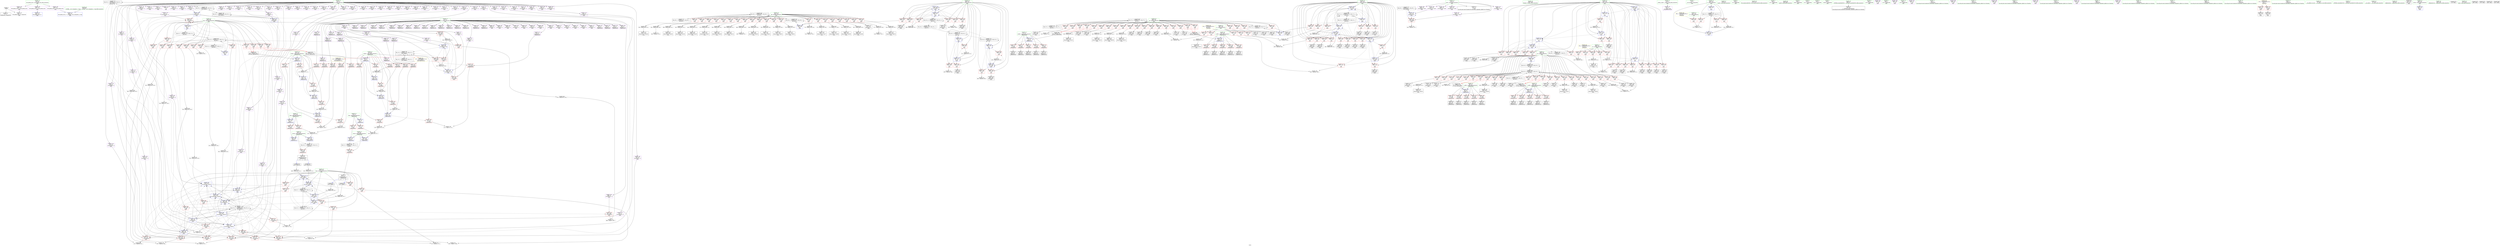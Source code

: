 digraph "SVFG" {
	label="SVFG";

	Node0x560725f00200 [shape=record,color=grey,label="{NodeID: 0\nNullPtr}"];
	Node0x560725f00200 -> Node0x560725effc90[style=solid];
	Node0x560725f00200 -> Node0x560725f43c00[style=solid];
	Node0x560725f3b9e0 [shape=record,color=black,label="{NodeID: 775\nMR_53V_2 = PHI(MR_53V_8, MR_53V_1, )\npts\{100000 \}\n}"];
	Node0x560725f3b9e0 -> Node0x560725f72320[style=dashed];
	Node0x560725f30630 [shape=record,color=red,label="{NodeID: 443\n583\<--242\n\<--bk\nmain\n}"];
	Node0x560725f30630 -> Node0x560725f4d690[style=solid];
	Node0x560725f33b80 [shape=record,color=purple,label="{NodeID: 277\n353\<--11\narrayidx41\<--a\nmain\n}"];
	Node0x560725efefe0 [shape=record,color=black,label="{NodeID: 111\n463\<--462\nidxprom97\<--\nmain\n}"];
	Node0x560725fb3d30 [shape=record,color=black,label="{NodeID: 886\n64 = PHI(708, 781, )\n2nd arg _Z8getearlyiii }"];
	Node0x560725fb3d30 -> Node0x560725f43ea0[style=solid];
	Node0x560725f52790 [shape=record,color=grey,label="{NodeID: 720\n454 = cmp(453, 257, )\n}"];
	Node0x560725f45d80 [shape=record,color=blue,label="{NodeID: 554\n254\<--478\nmin\<--\nmain\n}"];
	Node0x560725f45d80 -> Node0x560725f75020[style=dashed];
	Node0x560725f2d980 [shape=record,color=red,label="{NodeID: 388\n462\<--236\n\<--k\nmain\n}"];
	Node0x560725f2d980 -> Node0x560725efefe0[style=solid];
	Node0x560725f29080 [shape=record,color=purple,label="{NodeID: 222\n788\<--8\narrayidx296\<--d\nmain\n}"];
	Node0x560725eff820 [shape=record,color=green,label="{NodeID: 56\n262\<--263\nfreopen\<--freopen_field_insensitive\n}"];
	Node0x560725f8dc30 [shape=record,color=yellow,style=double,label="{NodeID: 831\n43V_1 = ENCHI(MR_43V_0)\npts\{247 \}\nFun[main]}"];
	Node0x560725f8dc30 -> Node0x560725f41670[style=dashed];
	Node0x560725f8dc30 -> Node0x560725f41740[style=dashed];
	Node0x560725f8dc30 -> Node0x560725f41810[style=dashed];
	Node0x560725f8dc30 -> Node0x560725f418e0[style=dashed];
	Node0x560725f8dc30 -> Node0x560725f419b0[style=dashed];
	Node0x560725f4d510 [shape=record,color=grey,label="{NodeID: 665\n111 = Binary(110, 109, )\n}"];
	Node0x560725f4d510 -> Node0x560725f441e0[style=solid];
	Node0x560725f43070 [shape=record,color=red,label="{NodeID: 499\n453\<--452\n\<--arrayidx91\nmain\n}"];
	Node0x560725f43070 -> Node0x560725f52790[style=solid];
	Node0x560725f36960 [shape=record,color=red,label="{NodeID: 333\n211\<--153\n\<--x.addr\n_Z9getearly1iii\n}"];
	Node0x560725f36960 -> Node0x560725f26d90[style=solid];
	Node0x560725f2c1f0 [shape=record,color=purple,label="{NodeID: 167\n43\<--4\n\<--_ZStL8__ioinit\n__cxx_global_var_init\n}"];
	Node0x560725ee0f80 [shape=record,color=green,label="{NodeID: 1\n7\<--1\n__dso_handle\<--dummyObj\nGlob }"];
	Node0x560725f3bee0 [shape=record,color=black,label="{NodeID: 776\nMR_12V_2 = PHI(MR_12V_3, MR_12V_1, )\npts\{120000 \}\n}"];
	Node0x560725f3bee0 -> Node0x560725f6d420[style=dashed];
	Node0x560725f30700 [shape=record,color=red,label="{NodeID: 444\n590\<--242\n\<--bk\nmain\n}"];
	Node0x560725f30700 -> Node0x560725f4d990[style=solid];
	Node0x560725f33c50 [shape=record,color=purple,label="{NodeID: 278\n354\<--11\narrayidx42\<--a\nmain\n}"];
	Node0x560725f33c50 -> Node0x560725f42fa0[style=solid];
	Node0x560725f33c50 -> Node0x560725f45150[style=solid];
	Node0x560725eff0b0 [shape=record,color=black,label="{NodeID: 112\n470\<--469\nidxprom100\<--\nmain\n}"];
	Node0x560725f52910 [shape=record,color=grey,label="{NodeID: 721\n276 = cmp(274, 275, )\n}"];
	Node0x560725f45e50 [shape=record,color=blue,label="{NodeID: 555\n238\<--480\nbi\<--\nmain\n}"];
	Node0x560725f45e50 -> Node0x560725f74120[style=dashed];
	Node0x560725f2da50 [shape=record,color=red,label="{NodeID: 389\n475\<--236\n\<--k\nmain\n}"];
	Node0x560725f2da50 -> Node0x560725eff250[style=solid];
	Node0x560725f29150 [shape=record,color=purple,label="{NodeID: 223\n791\<--8\narrayidx298\<--d\nmain\n}"];
	Node0x560725eff8f0 [shape=record,color=green,label="{NodeID: 57\n270\<--271\nscanf\<--scanf_field_insensitive\n}"];
	Node0x560725f8dd10 [shape=record,color=yellow,style=double,label="{NodeID: 832\n45V_1 = ENCHI(MR_45V_0)\npts\{249 \}\nFun[main]}"];
	Node0x560725f8dd10 -> Node0x560725f41a80[style=dashed];
	Node0x560725f8dd10 -> Node0x560725f41b50[style=dashed];
	Node0x560725f8dd10 -> Node0x560725f41c20[style=dashed];
	Node0x560725f8dd10 -> Node0x560725f41cf0[style=dashed];
	Node0x560725f8dd10 -> Node0x560725f41dc0[style=dashed];
	Node0x560725f4d690 [shape=record,color=grey,label="{NodeID: 666\n584 = Binary(583, 312, )\n}"];
	Node0x560725f4d690 -> Node0x560725f2a310[style=solid];
	Node0x560725f43140 [shape=record,color=red,label="{NodeID: 500\n465\<--464\n\<--arrayidx98\nmain\n}"];
	Node0x560725f43140 -> Node0x560725f52490[style=solid];
	Node0x560725f36a30 [shape=record,color=red,label="{NodeID: 334\n167\<--155\n\<--y.addr\n_Z9getearly1iii\n}"];
	Node0x560725f36a30 -> Node0x560725f267e0[style=solid];
	Node0x560725f2c2c0 [shape=record,color=purple,label="{NodeID: 168\n394\<--8\narrayidx59\<--d\nmain\n}"];
	Node0x560725f1a9a0 [shape=record,color=green,label="{NodeID: 2\n16\<--1\n.str\<--dummyObj\nGlob }"];
	Node0x560725f3c3e0 [shape=record,color=black,label="{NodeID: 777\nMR_56V_2 = PHI(MR_56V_3, MR_56V_1, )\npts\{150000 \}\n}"];
	Node0x560725f3c3e0 -> Node0x560725f43070[style=dashed];
	Node0x560725f3c3e0 -> Node0x560725f46330[style=dashed];
	Node0x560725f3c3e0 -> Node0x560725f3c3e0[style=dashed];
	Node0x560725f307d0 [shape=record,color=red,label="{NodeID: 445\n608\<--242\n\<--bk\nmain\n}"];
	Node0x560725f307d0 -> Node0x560725f4a510[style=solid];
	Node0x560725f33d20 [shape=record,color=purple,label="{NodeID: 279\n446\<--13\narrayidx87\<--used\nmain\n}"];
	Node0x560725eff180 [shape=record,color=black,label="{NodeID: 113\n473\<--472\nidxprom102\<--\nmain\n}"];
	Node0x560725f52a90 [shape=record,color=grey,label="{NodeID: 722\n761 = cmp(748, 760, )\n}"];
	Node0x560725f45f20 [shape=record,color=blue,label="{NodeID: 556\n240\<--482\nbj\<--\nmain\n}"];
	Node0x560725f45f20 -> Node0x560725f74620[style=dashed];
	Node0x560725f2db20 [shape=record,color=red,label="{NodeID: 390\n484\<--236\n\<--k\nmain\n}"];
	Node0x560725f2db20 -> Node0x560725f45ff0[style=solid];
	Node0x560725f29220 [shape=record,color=purple,label="{NodeID: 224\n795\<--8\narrayidx301\<--d\nmain\n}"];
	Node0x560725f29220 -> Node0x560725f43890[style=solid];
	Node0x560725eff9c0 [shape=record,color=green,label="{NodeID: 58\n372\<--373\nllvm.memset.p0i8.i64\<--llvm.memset.p0i8.i64_field_insensitive\n}"];
	Node0x560725f4d810 [shape=record,color=grey,label="{NodeID: 667\n595 = Binary(594, 312, )\n}"];
	Node0x560725f4d810 -> Node0x560725f50690[style=solid];
	Node0x560725f43210 [shape=record,color=red,label="{NodeID: 501\n478\<--477\n\<--arrayidx105\nmain\n}"];
	Node0x560725f43210 -> Node0x560725f45d80[style=solid];
	Node0x560725f36b00 [shape=record,color=red,label="{NodeID: 335\n178\<--155\n\<--y.addr\n_Z9getearly1iii\n}"];
	Node0x560725f36b00 -> Node0x560725f26980[style=solid];
	Node0x560725f2c390 [shape=record,color=purple,label="{NodeID: 169\n397\<--8\narrayidx61\<--d\nmain\n}"];
	Node0x560725ee1010 [shape=record,color=green,label="{NodeID: 3\n18\<--1\n.str.1\<--dummyObj\nGlob }"];
	Node0x560725f308a0 [shape=record,color=red,label="{NodeID: 446\n624\<--242\n\<--bk\nmain\n}"];
	Node0x560725f308a0 -> Node0x560725f49f10[style=solid];
	Node0x560725f33df0 [shape=record,color=purple,label="{NodeID: 280\n449\<--13\narrayidx89\<--used\nmain\n}"];
	Node0x560725eff250 [shape=record,color=black,label="{NodeID: 114\n476\<--475\nidxprom104\<--\nmain\n}"];
	Node0x560725f52c10 [shape=record,color=grey,label="{NodeID: 723\n284 = cmp(282, 283, )\n}"];
	Node0x560725f45ff0 [shape=record,color=blue,label="{NodeID: 557\n242\<--484\nbk\<--\nmain\n}"];
	Node0x560725f45ff0 -> Node0x560725f74b20[style=dashed];
	Node0x560725f2dbf0 [shape=record,color=red,label="{NodeID: 391\n488\<--236\n\<--k\nmain\n}"];
	Node0x560725f2dbf0 -> Node0x560725f4f010[style=solid];
	Node0x560725f292f0 [shape=record,color=purple,label="{NodeID: 225\n802\<--8\narrayidx305\<--d\nmain\n}"];
	Node0x560725effa90 [shape=record,color=green,label="{NodeID: 59\n825\<--826\nprintf\<--printf_field_insensitive\n}"];
	Node0x560725f8ded0 [shape=record,color=yellow,style=double,label="{NodeID: 834\n49V_1 = ENCHI(MR_49V_0)\npts\{253 \}\nFun[main]}"];
	Node0x560725f8ded0 -> Node0x560725f42100[style=dashed];
	Node0x560725f4d990 [shape=record,color=grey,label="{NodeID: 668\n591 = Binary(590, 518, )\n}"];
	Node0x560725f4d990 -> Node0x560725f51890[style=solid];
	Node0x560725f432e0 [shape=record,color=red,label="{NodeID: 502\n537\<--536\n\<--arrayidx137\nmain\n}"];
	Node0x560725f432e0 -> Node0x560725f50c90[style=solid];
	Node0x560725f36bd0 [shape=record,color=red,label="{NodeID: 336\n189\<--155\n\<--y.addr\n_Z9getearly1iii\n}"];
	Node0x560725f36bd0 -> Node0x560725f26b20[style=solid];
	Node0x560725f2c460 [shape=record,color=purple,label="{NodeID: 170\n400\<--8\narrayidx63\<--d\nmain\n}"];
	Node0x560725f2c460 -> Node0x560725f45630[style=solid];
	Node0x560725efc1a0 [shape=record,color=green,label="{NodeID: 4\n20\<--1\nstdin\<--dummyObj\nGlob }"];
	Node0x560725f30970 [shape=record,color=red,label="{NodeID: 447\n644\<--242\n\<--bk\nmain\n}"];
	Node0x560725f30970 -> Node0x560725f4a690[style=solid];
	Node0x560725f33ec0 [shape=record,color=purple,label="{NodeID: 281\n452\<--13\narrayidx91\<--used\nmain\n}"];
	Node0x560725f33ec0 -> Node0x560725f43070[style=solid];
	Node0x560725eff320 [shape=record,color=black,label="{NodeID: 115\n507\<--506\nidxprom118\<--\nmain\n}"];
	Node0x560725f52d90 [shape=record,color=grey,label="{NodeID: 724\n742 = cmp(741, 312, )\n}"];
	Node0x560725f460c0 [shape=record,color=blue,label="{NodeID: 558\n236\<--489\nk\<--inc107\nmain\n}"];
	Node0x560725f460c0 -> Node0x560725f2d7e0[style=dashed];
	Node0x560725f460c0 -> Node0x560725f2d8b0[style=dashed];
	Node0x560725f460c0 -> Node0x560725f2d980[style=dashed];
	Node0x560725f460c0 -> Node0x560725f2da50[style=dashed];
	Node0x560725f460c0 -> Node0x560725f2db20[style=dashed];
	Node0x560725f460c0 -> Node0x560725f2dbf0[style=dashed];
	Node0x560725f460c0 -> Node0x560725f45cb0[style=dashed];
	Node0x560725f460c0 -> Node0x560725f460c0[style=dashed];
	Node0x560725f460c0 -> Node0x560725f89c30[style=dashed];
	Node0x560725f2dcc0 [shape=record,color=red,label="{NodeID: 392\n506\<--238\n\<--bi\nmain\n}"];
	Node0x560725f2dcc0 -> Node0x560725eff320[style=solid];
	Node0x560725f293c0 [shape=record,color=purple,label="{NodeID: 226\n805\<--8\narrayidx307\<--d\nmain\n}"];
	Node0x560725effb90 [shape=record,color=green,label="{NodeID: 60\n34\<--848\n_GLOBAL__sub_I_lympanda_1_0.cpp\<--_GLOBAL__sub_I_lympanda_1_0.cpp_field_insensitive\n}"];
	Node0x560725effb90 -> Node0x560725f43b00[style=solid];
	Node0x560725f4db10 [shape=record,color=grey,label="{NodeID: 669\n570 = Binary(569, 312, )\n}"];
	Node0x560725f4db10 -> Node0x560725f2a0a0[style=solid];
	Node0x560725f433b0 [shape=record,color=red,label="{NodeID: 503\n573\<--572\n\<--arrayidx159\nmain\n}"];
	Node0x560725f433b0 -> Node0x560725f51a10[style=solid];
	Node0x560725f36ca0 [shape=record,color=red,label="{NodeID: 337\n201\<--155\n\<--y.addr\n_Z9getearly1iii\n}"];
	Node0x560725f36ca0 -> Node0x560725f26cc0[style=solid];
	Node0x560725f2c530 [shape=record,color=purple,label="{NodeID: 171\n421\<--8\narrayidx74\<--d\nmain\n}"];
	Node0x560725efe130 [shape=record,color=green,label="{NodeID: 5\n21\<--1\n.str.2\<--dummyObj\nGlob }"];
	Node0x560725f30a40 [shape=record,color=red,label="{NodeID: 448\n658\<--242\n\<--bk\nmain\n}"];
	Node0x560725f30a40 -> Node0x560725f4b410[style=solid];
	Node0x560725f33f90 [shape=record,color=purple,label="{NodeID: 282\n508\<--13\narrayidx119\<--used\nmain\n}"];
	Node0x560725f29880 [shape=record,color=black,label="{NodeID: 116\n510\<--509\nidxprom120\<--\nmain\n}"];
	Node0x560725f52f10 [shape=record,color=grey,label="{NodeID: 725\n745 = cmp(744, 257, )\n}"];
	Node0x560725f46190 [shape=record,color=blue,label="{NodeID: 559\n234\<--494\nj\<--inc110\nmain\n}"];
	Node0x560725f46190 -> Node0x560725f38ab0[style=dashed];
	Node0x560725f46190 -> Node0x560725f38b80[style=dashed];
	Node0x560725f46190 -> Node0x560725f38c50[style=dashed];
	Node0x560725f46190 -> Node0x560725f38d20[style=dashed];
	Node0x560725f46190 -> Node0x560725f38df0[style=dashed];
	Node0x560725f46190 -> Node0x560725f38ec0[style=dashed];
	Node0x560725f46190 -> Node0x560725f46190[style=dashed];
	Node0x560725f46190 -> Node0x560725f89730[style=dashed];
	Node0x560725f2dd90 [shape=record,color=red,label="{NodeID: 393\n526\<--238\n\<--bi\nmain\n}"];
	Node0x560725f2dd90 -> Node0x560725f29a20[style=solid];
	Node0x560725f29490 [shape=record,color=purple,label="{NodeID: 227\n809\<--8\narrayidx310\<--d\nmain\n}"];
	Node0x560725f29490 -> Node0x560725f46cf0[style=solid];
	Node0x560725effc90 [shape=record,color=black,label="{NodeID: 61\n2\<--3\ndummyVal\<--dummyVal\n}"];
	Node0x560725f4dc90 [shape=record,color=grey,label="{NodeID: 670\n550 = Binary(549, 312, )\n}"];
	Node0x560725f4dc90 -> Node0x560725f29e30[style=solid];
	Node0x560725f43480 [shape=record,color=red,label="{NodeID: 504\n612\<--611\n\<--arrayidx185\nmain\n}"];
	Node0x560725f43480 -> Node0x560725f50810[style=solid];
	Node0x560725f36d70 [shape=record,color=red,label="{NodeID: 338\n214\<--155\n\<--y.addr\n_Z9getearly1iii\n}"];
	Node0x560725f36d70 -> Node0x560725f26e60[style=solid];
	Node0x560725f2c600 [shape=record,color=purple,label="{NodeID: 172\n422\<--8\narrayidx75\<--d\nmain\n}"];
	Node0x560725efe1c0 [shape=record,color=green,label="{NodeID: 6\n23\<--1\n.str.3\<--dummyObj\nGlob }"];
	Node0x560725f30b10 [shape=record,color=red,label="{NodeID: 449\n665\<--242\n\<--bk\nmain\n}"];
	Node0x560725f30b10 -> Node0x560725f4b590[style=solid];
	Node0x560725f34060 [shape=record,color=purple,label="{NodeID: 283\n511\<--13\narrayidx121\<--used\nmain\n}"];
	Node0x560725f29950 [shape=record,color=black,label="{NodeID: 117\n513\<--512\nidxprom122\<--\nmain\n}"];
	Node0x560725f53090 [shape=record,color=grey,label="{NodeID: 726\n724 = cmp(712, 723, )\n}"];
	Node0x560725f46260 [shape=record,color=blue,label="{NodeID: 560\n232\<--499\ni\<--inc113\nmain\n}"];
	Node0x560725f46260 -> Node0x560725f37ce0[style=dashed];
	Node0x560725f46260 -> Node0x560725f37db0[style=dashed];
	Node0x560725f46260 -> Node0x560725f37e80[style=dashed];
	Node0x560725f46260 -> Node0x560725f37f50[style=dashed];
	Node0x560725f46260 -> Node0x560725f38020[style=dashed];
	Node0x560725f46260 -> Node0x560725f380f0[style=dashed];
	Node0x560725f46260 -> Node0x560725f45b10[style=dashed];
	Node0x560725f46260 -> Node0x560725f46260[style=dashed];
	Node0x560725f46260 -> Node0x560725f7a360[style=dashed];
	Node0x560725f2de60 [shape=record,color=red,label="{NodeID: 394\n542\<--238\n\<--bi\nmain\n}"];
	Node0x560725f2de60 -> Node0x560725f29c90[style=solid];
	Node0x560725f29560 [shape=record,color=purple,label="{NodeID: 228\n819\<--8\n\<--d\nmain\n}"];
	Node0x560725effd90 [shape=record,color=black,label="{NodeID: 62\n14\<--13\n\<--used\nCan only get source location for instruction, argument, global var or function.}"];
	Node0x560725f4de10 [shape=record,color=grey,label="{NodeID: 671\n546 = Binary(545, 312, )\n}"];
	Node0x560725f4de10 -> Node0x560725f29d60[style=solid];
	Node0x560725f43550 [shape=record,color=red,label="{NodeID: 505\n648\<--647\n\<--arrayidx207\nmain\n}"];
	Node0x560725f43550 -> Node0x560725f50b10[style=solid];
	Node0x560725f36e40 [shape=record,color=red,label="{NodeID: 339\n208\<--157\n\<--tmp\n_Z9getearly1iii\n}"];
	Node0x560725f36e40 -> Node0x560725f44a00[style=solid];
	Node0x560725f2c6d0 [shape=record,color=purple,label="{NodeID: 173\n423\<--8\narrayidx76\<--d\nmain\n}"];
	Node0x560725f2c6d0 -> Node0x560725f45970[style=solid];
	Node0x560725efe250 [shape=record,color=green,label="{NodeID: 7\n25\<--1\nstdout\<--dummyObj\nGlob }"];
	Node0x560725f30be0 [shape=record,color=red,label="{NodeID: 450\n683\<--242\n\<--bk\nmain\n}"];
	Node0x560725f30be0 -> Node0x560725f4ae10[style=solid];
	Node0x560725f34130 [shape=record,color=purple,label="{NodeID: 284\n514\<--13\narrayidx123\<--used\nmain\n}"];
	Node0x560725f34130 -> Node0x560725f46330[style=solid];
	Node0x560725f29a20 [shape=record,color=black,label="{NodeID: 118\n527\<--526\nidxprom130\<--\nmain\n}"];
	Node0x560725f46330 [shape=record,color=blue,label="{NodeID: 561\n514\<--312\narrayidx123\<--\nmain\n}"];
	Node0x560725f46330 -> Node0x560725f43070[style=dashed];
	Node0x560725f46330 -> Node0x560725f46330[style=dashed];
	Node0x560725f46330 -> Node0x560725f3c3e0[style=dashed];
	Node0x560725f2df30 [shape=record,color=red,label="{NodeID: 395\n557\<--238\n\<--bi\nmain\n|{<s0>9}}"];
	Node0x560725f2df30:s0 -> Node0x560725fb3650[style=solid,color=red];
	Node0x560725f29630 [shape=record,color=purple,label="{NodeID: 229\n820\<--8\narrayidx316\<--d\nmain\n}"];
	Node0x560725effe90 [shape=record,color=black,label="{NodeID: 63\n45\<--46\n\<--_ZNSt8ios_base4InitD1Ev\nCan only get source location for instruction, argument, global var or function.}"];
	Node0x560725f4df90 [shape=record,color=grey,label="{NodeID: 672\n560 = Binary(559, 312, )\n}"];
	Node0x560725f4df90 -> Node0x560725f464d0[style=solid];
	Node0x560725f43620 [shape=record,color=red,label="{NodeID: 506\n687\<--686\n\<--arrayidx232\nmain\n}"];
	Node0x560725f43620 -> Node0x560725f51b90[style=solid];
	Node0x560725f36f10 [shape=record,color=red,label="{NodeID: 340\n221\<--157\n\<--tmp\n_Z9getearly1iii\n}"];
	Node0x560725f36f10 -> Node0x560725f4be90[style=solid];
	Node0x560725f2c7a0 [shape=record,color=purple,label="{NodeID: 174\n458\<--8\narrayidx94\<--d\nmain\n}"];
	Node0x560725ef3eb0 [shape=record,color=green,label="{NodeID: 8\n26\<--1\n.str.4\<--dummyObj\nGlob }"];
	Node0x560725f30cb0 [shape=record,color=red,label="{NodeID: 451\n699\<--242\n\<--bk\nmain\n}"];
	Node0x560725f30cb0 -> Node0x560725f4e410[style=solid];
	Node0x560725f34200 [shape=record,color=purple,label="{NodeID: 285\n259\<--16\n\<--.str\nmain\n}"];
	Node0x560725f29af0 [shape=record,color=black,label="{NodeID: 119\n531\<--530\nidxprom133\<--sub132\nmain\n}"];
	Node0x560725f46400 [shape=record,color=blue,label="{NodeID: 562\n552\<--541\narrayidx148\<--add140\nmain\n}"];
	Node0x560725f46400 -> Node0x560725f433b0[style=dashed];
	Node0x560725f46400 -> Node0x560725f43480[style=dashed];
	Node0x560725f46400 -> Node0x560725f43550[style=dashed];
	Node0x560725f46400 -> Node0x560725f465a0[style=dashed];
	Node0x560725f46400 -> Node0x560725f46670[style=dashed];
	Node0x560725f46400 -> Node0x560725f46810[style=dashed];
	Node0x560725f46400 -> Node0x560725f6db00[style=dashed];
	Node0x560725f2e000 [shape=record,color=red,label="{NodeID: 396\n563\<--238\n\<--bi\nmain\n}"];
	Node0x560725f2e000 -> Node0x560725f29f00[style=solid];
	Node0x560725f29700 [shape=record,color=purple,label="{NodeID: 230\n821\<--8\narrayidx317\<--d\nmain\n}"];
	Node0x560725f29700 -> Node0x560725f43960[style=solid];
	Node0x560725f25e20 [shape=record,color=black,label="{NodeID: 64\n81\<--80\nidxprom\<--\n_Z8getearlyiii\n}"];
	Node0x560725f4e110 [shape=record,color=grey,label="{NodeID: 673\n173 = Binary(172, 171, )\n}"];
	Node0x560725f4e110 -> Node0x560725f44790[style=solid];
	Node0x560725f436f0 [shape=record,color=red,label="{NodeID: 507\n723\<--722\n\<--arrayidx254\nmain\n}"];
	Node0x560725f436f0 -> Node0x560725f53090[style=solid];
	Node0x560725f36fe0 [shape=record,color=red,label="{NodeID: 341\n171\<--170\n\<--arrayidx3\n_Z9getearly1iii\n}"];
	Node0x560725f36fe0 -> Node0x560725f4e110[style=solid];
	Node0x560725f2c870 [shape=record,color=purple,label="{NodeID: 175\n461\<--8\narrayidx96\<--d\nmain\n}"];
	Node0x560725ef3f40 [shape=record,color=green,label="{NodeID: 9\n28\<--1\n.str.5\<--dummyObj\nGlob }"];
	Node0x560725f30d80 [shape=record,color=red,label="{NodeID: 452\n719\<--242\n\<--bk\nmain\n}"];
	Node0x560725f30d80 -> Node0x560725f4ff10[style=solid];
	Node0x560725f342d0 [shape=record,color=purple,label="{NodeID: 286\n260\<--18\n\<--.str.1\nmain\n}"];
	Node0x560725f29bc0 [shape=record,color=black,label="{NodeID: 120\n535\<--534\nidxprom136\<--add135\nmain\n}"];
	Node0x560725f464d0 [shape=record,color=blue,label="{NodeID: 563\n244\<--560\ntmp\<--add152\nmain\n}"];
	Node0x560725f464d0 -> Node0x560725f31330[style=dashed];
	Node0x560725f464d0 -> Node0x560725f31400[style=dashed];
	Node0x560725f464d0 -> Node0x560725f46740[style=dashed];
	Node0x560725f464d0 -> Node0x560725f6da10[style=dashed];
	Node0x560725f2e0d0 [shape=record,color=red,label="{NodeID: 397\n577\<--238\n\<--bi\nmain\n}"];
	Node0x560725f2e0d0 -> Node0x560725f2a170[style=solid];
	Node0x560725f31660 [shape=record,color=purple,label="{NodeID: 231\n82\<--11\narrayidx\<--a\n_Z8getearlyiii\n}"];
	Node0x560725f25ef0 [shape=record,color=black,label="{NodeID: 65\n84\<--83\nidxprom1\<--\n_Z8getearlyiii\n}"];
	Node0x560725f4e290 [shape=record,color=grey,label="{NodeID: 674\n817 = Binary(816, 312, )\n}"];
	Node0x560725f4e290 -> Node0x560725f2c120[style=solid];
	Node0x560725f437c0 [shape=record,color=red,label="{NodeID: 508\n760\<--759\n\<--arrayidx279\nmain\n}"];
	Node0x560725f437c0 -> Node0x560725f52a90[style=solid];
	Node0x560725f370b0 [shape=record,color=red,label="{NodeID: 342\n182\<--181\n\<--arrayidx8\n_Z9getearly1iii\n}"];
	Node0x560725f370b0 -> Node0x560725f4d090[style=solid];
	Node0x560725f2c940 [shape=record,color=purple,label="{NodeID: 176\n464\<--8\narrayidx98\<--d\nmain\n}"];
	Node0x560725f2c940 -> Node0x560725f43140[style=solid];
	Node0x560725ef3fd0 [shape=record,color=green,label="{NodeID: 10\n30\<--1\n.str.6\<--dummyObj\nGlob }"];
	Node0x560725f30e50 [shape=record,color=red,label="{NodeID: 453\n733\<--242\n\<--bk\nmain\n}"];
	Node0x560725f30e50 -> Node0x560725f4fd90[style=solid];
	Node0x560725f343a0 [shape=record,color=purple,label="{NodeID: 287\n265\<--21\n\<--.str.2\nmain\n}"];
	Node0x560725f29c90 [shape=record,color=black,label="{NodeID: 121\n543\<--542\nidxprom141\<--\nmain\n}"];
	Node0x560725f465a0 [shape=record,color=blue,label="{NodeID: 564\n586\<--576\narrayidx168\<--\nmain\n}"];
	Node0x560725f465a0 -> Node0x560725f43480[style=dashed];
	Node0x560725f465a0 -> Node0x560725f43550[style=dashed];
	Node0x560725f465a0 -> Node0x560725f46670[style=dashed];
	Node0x560725f465a0 -> Node0x560725f46810[style=dashed];
	Node0x560725f465a0 -> Node0x560725f6db00[style=dashed];
	Node0x560725f2e1a0 [shape=record,color=red,label="{NodeID: 398\n601\<--238\n\<--bi\nmain\n}"];
	Node0x560725f2e1a0 -> Node0x560725f2a3e0[style=solid];
	Node0x560725f316f0 [shape=record,color=purple,label="{NodeID: 232\n85\<--11\narrayidx2\<--a\n_Z8getearlyiii\n}"];
	Node0x560725f25fc0 [shape=record,color=black,label="{NodeID: 66\n92\<--91\nidxprom4\<--\n_Z8getearlyiii\n}"];
	Node0x560725f4e410 [shape=record,color=grey,label="{NodeID: 675\n700 = Binary(699, 518, )\n}"];
	Node0x560725f4e410 -> Node0x560725f2b1b0[style=solid];
	Node0x560725f43890 [shape=record,color=red,label="{NodeID: 509\n796\<--795\n\<--arrayidx301\nmain\n}"];
	Node0x560725f43890 -> Node0x560725f51d10[style=solid];
	Node0x560725f37180 [shape=record,color=red,label="{NodeID: 343\n193\<--192\n\<--arrayidx13\n_Z9getearly1iii\n}"];
	Node0x560725f37180 -> Node0x560725f4ca90[style=solid];
	Node0x560725f2ca10 [shape=record,color=purple,label="{NodeID: 177\n471\<--8\narrayidx101\<--d\nmain\n}"];
	Node0x560725ef4060 [shape=record,color=green,label="{NodeID: 11\n33\<--1\n\<--dummyObj\nCan only get source location for instruction, argument, global var or function.}"];
	Node0x560725f30f20 [shape=record,color=red,label="{NodeID: 454\n740\<--242\n\<--bk\nmain\n}"];
	Node0x560725f30f20 -> Node0x560725f4f910[style=solid];
	Node0x560725f34470 [shape=record,color=purple,label="{NodeID: 288\n266\<--23\n\<--.str.3\nmain\n}"];
	Node0x560725f29d60 [shape=record,color=black,label="{NodeID: 122\n547\<--546\nidxprom144\<--sub143\nmain\n}"];
	Node0x560725f46670 [shape=record,color=blue,label="{NodeID: 565\n627\<--616\narrayidx196\<--add188\nmain\n}"];
	Node0x560725f46670 -> Node0x560725f43550[style=dashed];
	Node0x560725f46670 -> Node0x560725f46810[style=dashed];
	Node0x560725f46670 -> Node0x560725f6db00[style=dashed];
	Node0x560725f2e270 [shape=record,color=red,label="{NodeID: 399\n617\<--238\n\<--bi\nmain\n}"];
	Node0x560725f2e270 -> Node0x560725f2a650[style=solid];
	Node0x560725f317c0 [shape=record,color=purple,label="{NodeID: 233\n86\<--11\narrayidx3\<--a\n_Z8getearlyiii\n}"];
	Node0x560725f317c0 -> Node0x560725f35c60[style=solid];
	Node0x560725f26090 [shape=record,color=black,label="{NodeID: 67\n95\<--94\nidxprom6\<--\n_Z8getearlyiii\n}"];
	Node0x560725f4e590 [shape=record,color=grey,label="{NodeID: 676\n691 = Binary(690, 518, )\n}"];
	Node0x560725f4e590 -> Node0x560725f468e0[style=solid];
	Node0x560725f43960 [shape=record,color=red,label="{NodeID: 510\n822\<--821\n\<--arrayidx317\nmain\n}"];
	Node0x560725f37250 [shape=record,color=red,label="{NodeID: 344\n205\<--204\n\<--arrayidx18\n_Z9getearly1iii\n}"];
	Node0x560725f37250 -> Node0x560725f51710[style=solid];
	Node0x560725f2cae0 [shape=record,color=purple,label="{NodeID: 178\n474\<--8\narrayidx103\<--d\nmain\n}"];
	Node0x560725efb330 [shape=record,color=green,label="{NodeID: 12\n257\<--1\n\<--dummyObj\nCan only get source location for instruction, argument, global var or function.}"];
	Node0x560725f30ff0 [shape=record,color=red,label="{NodeID: 455\n756\<--242\n\<--bk\nmain\n}"];
	Node0x560725f30ff0 -> Node0x560725f4e890[style=solid];
	Node0x560725f34540 [shape=record,color=purple,label="{NodeID: 289\n268\<--26\n\<--.str.4\nmain\n}"];
	Node0x560725f29e30 [shape=record,color=black,label="{NodeID: 123\n551\<--550\nidxprom147\<--add146\nmain\n}"];
	Node0x560725f46740 [shape=record,color=blue,label="{NodeID: 566\n244\<--635\ntmp\<--add200\nmain\n}"];
	Node0x560725f46740 -> Node0x560725f314d0[style=dashed];
	Node0x560725f46740 -> Node0x560725f315a0[style=dashed];
	Node0x560725f46740 -> Node0x560725f6da10[style=dashed];
	Node0x560725f2e340 [shape=record,color=red,label="{NodeID: 400\n632\<--238\n\<--bi\nmain\n|{<s0>10}}"];
	Node0x560725f2e340:s0 -> Node0x560725fb3650[style=solid,color=red];
	Node0x560725f31890 [shape=record,color=purple,label="{NodeID: 234\n93\<--11\narrayidx5\<--a\n_Z8getearlyiii\n}"];
	Node0x560725f26160 [shape=record,color=black,label="{NodeID: 68\n103\<--102\nidxprom9\<--\n_Z8getearlyiii\n}"];
	Node0x560725f4e710 [shape=record,color=grey,label="{NodeID: 677\n517 = Binary(516, 518, )\n}"];
	Node0x560725f4e710 -> Node0x560725f52310[style=solid];
	Node0x560725f43a30 [shape=record,color=blue,label="{NodeID: 511\n852\<--33\nllvm.global_ctors_0\<--\nGlob }"];
	Node0x560725f37320 [shape=record,color=red,label="{NodeID: 345\n218\<--217\n\<--arrayidx23\n_Z9getearly1iii\n}"];
	Node0x560725f37320 -> Node0x560725f4bb90[style=solid];
	Node0x560725f2cbb0 [shape=record,color=purple,label="{NodeID: 179\n477\<--8\narrayidx105\<--d\nmain\n}"];
	Node0x560725f2cbb0 -> Node0x560725f43210[style=solid];
	Node0x560725efb400 [shape=record,color=green,label="{NodeID: 13\n296\<--1\n\<--dummyObj\nCan only get source location for instruction, argument, global var or function.}"];
	Node0x560725f310c0 [shape=record,color=red,label="{NodeID: 456\n772\<--242\n\<--bk\nmain\n}"];
	Node0x560725f310c0 -> Node0x560725f4f610[style=solid];
	Node0x560725f34610 [shape=record,color=purple,label="{NodeID: 290\n307\<--26\n\<--.str.4\nmain\n}"];
	Node0x560725f29f00 [shape=record,color=black,label="{NodeID: 124\n564\<--563\nidxprom153\<--\nmain\n}"];
	Node0x560725f46810 [shape=record,color=blue,label="{NodeID: 567\n661\<--651\narrayidx216\<--\nmain\n}"];
	Node0x560725f46810 -> Node0x560725f6db00[style=dashed];
	Node0x560725f2e410 [shape=record,color=red,label="{NodeID: 401\n638\<--238\n\<--bi\nmain\n}"];
	Node0x560725f2e410 -> Node0x560725f2a8c0[style=solid];
	Node0x560725f31960 [shape=record,color=purple,label="{NodeID: 235\n96\<--11\narrayidx7\<--a\n_Z8getearlyiii\n}"];
	Node0x560725f26230 [shape=record,color=black,label="{NodeID: 69\n106\<--105\nidxprom11\<--\n_Z8getearlyiii\n}"];
	Node0x560725f4e890 [shape=record,color=grey,label="{NodeID: 678\n757 = Binary(756, 518, )\n}"];
	Node0x560725f4e890 -> Node0x560725f2b900[style=solid];
	Node0x560725f43b00 [shape=record,color=blue,label="{NodeID: 512\n853\<--34\nllvm.global_ctors_1\<--_GLOBAL__sub_I_lympanda_1_0.cpp\nGlob }"];
	Node0x560725f373f0 [shape=record,color=red,label="{NodeID: 346\n282\<--232\n\<--i\nmain\n}"];
	Node0x560725f373f0 -> Node0x560725f52c10[style=solid];
	Node0x560725f2cc80 [shape=record,color=purple,label="{NodeID: 180\n528\<--8\narrayidx131\<--d\nmain\n}"];
	Node0x560725efb4d0 [shape=record,color=green,label="{NodeID: 14\n312\<--1\n\<--dummyObj\nCan only get source location for instruction, argument, global var or function.}"];
	Node0x560725f31190 [shape=record,color=red,label="{NodeID: 457\n792\<--242\n\<--bk\nmain\n}"];
	Node0x560725f31190 -> Node0x560725f4c790[style=solid];
	Node0x560725f346e0 [shape=record,color=purple,label="{NodeID: 291\n278\<--28\n\<--.str.5\nmain\n}"];
	Node0x560725f29fd0 [shape=record,color=black,label="{NodeID: 125\n567\<--566\nidxprom155\<--\nmain\n}"];
	Node0x560725f468e0 [shape=record,color=blue,label="{NodeID: 568\n702\<--691\narrayidx243\<--add235\nmain\n}"];
	Node0x560725f468e0 -> Node0x560725f43140[style=dashed];
	Node0x560725f468e0 -> Node0x560725f43210[style=dashed];
	Node0x560725f468e0 -> Node0x560725f432e0[style=dashed];
	Node0x560725f468e0 -> Node0x560725f433b0[style=dashed];
	Node0x560725f468e0 -> Node0x560725f43480[style=dashed];
	Node0x560725f468e0 -> Node0x560725f43550[style=dashed];
	Node0x560725f468e0 -> Node0x560725f436f0[style=dashed];
	Node0x560725f468e0 -> Node0x560725f437c0[style=dashed];
	Node0x560725f468e0 -> Node0x560725f43890[style=dashed];
	Node0x560725f468e0 -> Node0x560725f43960[style=dashed];
	Node0x560725f468e0 -> Node0x560725f46400[style=dashed];
	Node0x560725f468e0 -> Node0x560725f465a0[style=dashed];
	Node0x560725f468e0 -> Node0x560725f46670[style=dashed];
	Node0x560725f468e0 -> Node0x560725f46810[style=dashed];
	Node0x560725f468e0 -> Node0x560725f46a80[style=dashed];
	Node0x560725f468e0 -> Node0x560725f46b50[style=dashed];
	Node0x560725f468e0 -> Node0x560725f46cf0[style=dashed];
	Node0x560725f468e0 -> Node0x560725f6db00[style=dashed];
	Node0x560725f468e0 -> Node0x560725f3b9e0[style=dashed];
	Node0x560725f2e4e0 [shape=record,color=red,label="{NodeID: 402\n652\<--238\n\<--bi\nmain\n}"];
	Node0x560725f2e4e0 -> Node0x560725f2ab30[style=solid];
	Node0x560725f31a30 [shape=record,color=purple,label="{NodeID: 236\n97\<--11\narrayidx8\<--a\n_Z8getearlyiii\n}"];
	Node0x560725f31a30 -> Node0x560725f35d30[style=solid];
	Node0x560725f26300 [shape=record,color=black,label="{NodeID: 70\n115\<--114\nidxprom14\<--\n_Z8getearlyiii\n}"];
	Node0x560725f4ea10 [shape=record,color=grey,label="{NodeID: 679\n494 = Binary(493, 312, )\n}"];
	Node0x560725f4ea10 -> Node0x560725f46190[style=solid];
	Node0x560725f43c00 [shape=record,color=blue, style = dotted,label="{NodeID: 513\n854\<--3\nllvm.global_ctors_2\<--dummyVal\nGlob }"];
	Node0x560725f374c0 [shape=record,color=red,label="{NodeID: 347\n298\<--232\n\<--i\nmain\n}"];
	Node0x560725f374c0 -> Node0x560725f27270[style=solid];
	Node0x560725f2cd50 [shape=record,color=purple,label="{NodeID: 181\n532\<--8\narrayidx134\<--d\nmain\n}"];
	Node0x560725efb5a0 [shape=record,color=green,label="{NodeID: 15\n369\<--1\n\<--dummyObj\nCan only get source location for instruction, argument, global var or function.}"];
	Node0x560725f31260 [shape=record,color=red,label="{NodeID: 458\n806\<--242\n\<--bk\nmain\n}"];
	Node0x560725f31260 -> Node0x560725f4c610[style=solid];
	Node0x560725f347b0 [shape=record,color=purple,label="{NodeID: 292\n823\<--30\n\<--.str.6\nmain\n}"];
	Node0x560725f2a0a0 [shape=record,color=black,label="{NodeID: 126\n571\<--570\nidxprom158\<--add157\nmain\n}"];
	Node0x560725f469b0 [shape=record,color=blue,label="{NodeID: 569\n244\<--710\ntmp\<--add247\nmain\n}"];
	Node0x560725f469b0 -> Node0x560725f41330[style=dashed];
	Node0x560725f469b0 -> Node0x560725f41400[style=dashed];
	Node0x560725f469b0 -> Node0x560725f464d0[style=dashed];
	Node0x560725f469b0 -> Node0x560725f46740[style=dashed];
	Node0x560725f469b0 -> Node0x560725f46c20[style=dashed];
	Node0x560725f469b0 -> Node0x560725f6da10[style=dashed];
	Node0x560725f469b0 -> Node0x560725f3aae0[style=dashed];
	Node0x560725f2e5b0 [shape=record,color=red,label="{NodeID: 403\n669\<--238\n\<--bi\nmain\n}"];
	Node0x560725f2e5b0 -> Node0x560725f4b710[style=solid];
	Node0x560725f31b00 [shape=record,color=purple,label="{NodeID: 237\n104\<--11\narrayidx10\<--a\n_Z8getearlyiii\n}"];
	Node0x560725f263d0 [shape=record,color=black,label="{NodeID: 71\n118\<--117\nidxprom16\<--\n_Z8getearlyiii\n}"];
	Node0x560725f4eb90 [shape=record,color=grey,label="{NodeID: 680\n499 = Binary(498, 312, )\n}"];
	Node0x560725f4eb90 -> Node0x560725f46260[style=solid];
	Node0x560725f43d00 [shape=record,color=blue,label="{NodeID: 514\n67\<--62\nt.addr\<--t\n_Z8getearlyiii\n}"];
	Node0x560725f43d00 -> Node0x560725f34dc0[style=dashed];
	Node0x560725f43d00 -> Node0x560725f34e90[style=dashed];
	Node0x560725f43d00 -> Node0x560725f44040[style=dashed];
	Node0x560725f37590 [shape=record,color=red,label="{NodeID: 348\n315\<--232\n\<--i\nmain\n}"];
	Node0x560725f37590 -> Node0x560725f274e0[style=solid];
	Node0x560725f2ce20 [shape=record,color=purple,label="{NodeID: 182\n536\<--8\narrayidx137\<--d\nmain\n}"];
	Node0x560725f2ce20 -> Node0x560725f432e0[style=solid];
	Node0x560725efbde0 [shape=record,color=green,label="{NodeID: 16\n370\<--1\n\<--dummyObj\nCan only get source location for instruction, argument, global var or function.}"];
	Node0x560725f31330 [shape=record,color=red,label="{NodeID: 459\n562\<--244\n\<--tmp\nmain\n}"];
	Node0x560725f31330 -> Node0x560725f51a10[style=solid];
	Node0x560725f34880 [shape=record,color=purple,label="{NodeID: 293\n852\<--32\nllvm.global_ctors_0\<--llvm.global_ctors\nGlob }"];
	Node0x560725f34880 -> Node0x560725f43a30[style=solid];
	Node0x560725f2a170 [shape=record,color=black,label="{NodeID: 127\n578\<--577\nidxprom162\<--\nmain\n}"];
	Node0x560725f46a80 [shape=record,color=blue,label="{NodeID: 570\n736\<--726\narrayidx263\<--\nmain\n}"];
	Node0x560725f46a80 -> Node0x560725f43140[style=dashed];
	Node0x560725f46a80 -> Node0x560725f43210[style=dashed];
	Node0x560725f46a80 -> Node0x560725f432e0[style=dashed];
	Node0x560725f46a80 -> Node0x560725f433b0[style=dashed];
	Node0x560725f46a80 -> Node0x560725f43480[style=dashed];
	Node0x560725f46a80 -> Node0x560725f43550[style=dashed];
	Node0x560725f46a80 -> Node0x560725f437c0[style=dashed];
	Node0x560725f46a80 -> Node0x560725f43890[style=dashed];
	Node0x560725f46a80 -> Node0x560725f43960[style=dashed];
	Node0x560725f46a80 -> Node0x560725f46400[style=dashed];
	Node0x560725f46a80 -> Node0x560725f465a0[style=dashed];
	Node0x560725f46a80 -> Node0x560725f46670[style=dashed];
	Node0x560725f46a80 -> Node0x560725f46810[style=dashed];
	Node0x560725f46a80 -> Node0x560725f46b50[style=dashed];
	Node0x560725f46a80 -> Node0x560725f46cf0[style=dashed];
	Node0x560725f46a80 -> Node0x560725f6db00[style=dashed];
	Node0x560725f46a80 -> Node0x560725f3b9e0[style=dashed];
	Node0x560725f2e680 [shape=record,color=red,label="{NodeID: 404\n676\<--238\n\<--bi\nmain\n}"];
	Node0x560725f2e680 -> Node0x560725f4bd10[style=solid];
	Node0x560725f31bd0 [shape=record,color=purple,label="{NodeID: 238\n107\<--11\narrayidx12\<--a\n_Z8getearlyiii\n}"];
	Node0x560725f264a0 [shape=record,color=black,label="{NodeID: 72\n128\<--127\nidxprom19\<--\n_Z8getearlyiii\n}"];
	Node0x560725f4ed10 [shape=record,color=grey,label="{NodeID: 681\n766 = Binary(765, 312, )\n}"];
	Node0x560725f4ed10 -> Node0x560725f2b9d0[style=solid];
	Node0x560725f43dd0 [shape=record,color=blue,label="{NodeID: 515\n69\<--63\nx.addr\<--x\n_Z8getearlyiii\n}"];
	Node0x560725f43dd0 -> Node0x560725f352a0[style=dashed];
	Node0x560725f43dd0 -> Node0x560725f35370[style=dashed];
	Node0x560725f43dd0 -> Node0x560725f35440[style=dashed];
	Node0x560725f43dd0 -> Node0x560725f35510[style=dashed];
	Node0x560725f43dd0 -> Node0x560725f355e0[style=dashed];
	Node0x560725f37660 [shape=record,color=red,label="{NodeID: 349\n323\<--232\n\<--i\nmain\n}"];
	Node0x560725f37660 -> Node0x560725f27680[style=solid];
	Node0x560725f2cef0 [shape=record,color=purple,label="{NodeID: 183\n544\<--8\narrayidx142\<--d\nmain\n}"];
	Node0x560725efbeb0 [shape=record,color=green,label="{NodeID: 17\n371\<--1\n\<--dummyObj\nCan only get source location for instruction, argument, global var or function.}"];
	Node0x560725f31400 [shape=record,color=red,label="{NodeID: 460\n576\<--244\n\<--tmp\nmain\n}"];
	Node0x560725f31400 -> Node0x560725f465a0[style=solid];
	Node0x560725f34950 [shape=record,color=purple,label="{NodeID: 294\n853\<--32\nllvm.global_ctors_1\<--llvm.global_ctors\nGlob }"];
	Node0x560725f34950 -> Node0x560725f43b00[style=solid];
	Node0x560725f2a240 [shape=record,color=black,label="{NodeID: 128\n581\<--580\nidxprom164\<--\nmain\n}"];
	Node0x560725f70a20 [shape=record,color=black,label="{NodeID: 737\nMR_14V_3 = PHI(MR_14V_4, MR_14V_2, )\npts\{150 \}\n}"];
	Node0x560725f70a20 -> Node0x560725f36070[style=dashed];
	Node0x560725f46b50 [shape=record,color=blue,label="{NodeID: 571\n775\<--764\narrayidx290\<--add282\nmain\n}"];
	Node0x560725f46b50 -> Node0x560725f43140[style=dashed];
	Node0x560725f46b50 -> Node0x560725f43210[style=dashed];
	Node0x560725f46b50 -> Node0x560725f432e0[style=dashed];
	Node0x560725f46b50 -> Node0x560725f433b0[style=dashed];
	Node0x560725f46b50 -> Node0x560725f43480[style=dashed];
	Node0x560725f46b50 -> Node0x560725f43550[style=dashed];
	Node0x560725f46b50 -> Node0x560725f43890[style=dashed];
	Node0x560725f46b50 -> Node0x560725f43960[style=dashed];
	Node0x560725f46b50 -> Node0x560725f46400[style=dashed];
	Node0x560725f46b50 -> Node0x560725f465a0[style=dashed];
	Node0x560725f46b50 -> Node0x560725f46670[style=dashed];
	Node0x560725f46b50 -> Node0x560725f46810[style=dashed];
	Node0x560725f46b50 -> Node0x560725f46cf0[style=dashed];
	Node0x560725f46b50 -> Node0x560725f6db00[style=dashed];
	Node0x560725f46b50 -> Node0x560725f3b9e0[style=dashed];
	Node0x560725f2e750 [shape=record,color=red,label="{NodeID: 405\n692\<--238\n\<--bi\nmain\n}"];
	Node0x560725f2e750 -> Node0x560725f50210[style=solid];
	Node0x560725f31ca0 [shape=record,color=purple,label="{NodeID: 239\n108\<--11\narrayidx13\<--a\n_Z8getearlyiii\n}"];
	Node0x560725f31ca0 -> Node0x560725f35e00[style=solid];
	Node0x560725f26570 [shape=record,color=black,label="{NodeID: 73\n131\<--130\nidxprom21\<--\n_Z8getearlyiii\n}"];
	Node0x560725f4ee90 [shape=record,color=grey,label="{NodeID: 682\n764 = Binary(763, 518, )\n}"];
	Node0x560725f4ee90 -> Node0x560725f46b50[style=solid];
	Node0x560725f43ea0 [shape=record,color=blue,label="{NodeID: 516\n71\<--64\ny.addr\<--y\n_Z8getearlyiii\n}"];
	Node0x560725f43ea0 -> Node0x560725f356b0[style=dashed];
	Node0x560725f43ea0 -> Node0x560725f35780[style=dashed];
	Node0x560725f43ea0 -> Node0x560725f35850[style=dashed];
	Node0x560725f43ea0 -> Node0x560725f35920[style=dashed];
	Node0x560725f43ea0 -> Node0x560725f359f0[style=dashed];
	Node0x560725f37730 [shape=record,color=red,label="{NodeID: 350\n332\<--232\n\<--i\nmain\n}"];
	Node0x560725f37730 -> Node0x560725efe3b0[style=solid];
	Node0x560725f2cfc0 [shape=record,color=purple,label="{NodeID: 184\n548\<--8\narrayidx145\<--d\nmain\n}"];
	Node0x560725efbf80 [shape=record,color=green,label="{NodeID: 18\n390\<--1\n\<--dummyObj\nCan only get source location for instruction, argument, global var or function.}"];
	Node0x560725f314d0 [shape=record,color=red,label="{NodeID: 461\n637\<--244\n\<--tmp\nmain\n}"];
	Node0x560725f314d0 -> Node0x560725f50b10[style=solid];
	Node0x560725f34a50 [shape=record,color=purple,label="{NodeID: 295\n854\<--32\nllvm.global_ctors_2\<--llvm.global_ctors\nGlob }"];
	Node0x560725f34a50 -> Node0x560725f43c00[style=solid];
	Node0x560725f2a310 [shape=record,color=black,label="{NodeID: 129\n585\<--584\nidxprom167\<--add166\nmain\n}"];
	Node0x560725f46c20 [shape=record,color=blue,label="{NodeID: 572\n244\<--783\ntmp\<--add294\nmain\n}"];
	Node0x560725f46c20 -> Node0x560725f414d0[style=dashed];
	Node0x560725f46c20 -> Node0x560725f415a0[style=dashed];
	Node0x560725f46c20 -> Node0x560725f464d0[style=dashed];
	Node0x560725f46c20 -> Node0x560725f46740[style=dashed];
	Node0x560725f46c20 -> Node0x560725f6da10[style=dashed];
	Node0x560725f46c20 -> Node0x560725f3aae0[style=dashed];
	Node0x560725f2e820 [shape=record,color=red,label="{NodeID: 406\n707\<--238\n\<--bi\nmain\n|{<s0>11}}"];
	Node0x560725f2e820:s0 -> Node0x560725fb3bb0[style=solid,color=red];
	Node0x560725f31d70 [shape=record,color=purple,label="{NodeID: 240\n116\<--11\narrayidx15\<--a\n_Z8getearlyiii\n}"];
	Node0x560725f26640 [shape=record,color=black,label="{NodeID: 74\n61\<--141\n_Z8getearlyiii_ret\<--\n_Z8getearlyiii\n|{<s0>11|<s1>12}}"];
	Node0x560725f26640:s0 -> Node0x560725fb2fc0[style=solid,color=blue];
	Node0x560725f26640:s1 -> Node0x560725fb3200[style=solid,color=blue];
	Node0x560725f4f010 [shape=record,color=grey,label="{NodeID: 683\n489 = Binary(488, 312, )\n}"];
	Node0x560725f4f010 -> Node0x560725f460c0[style=solid];
	Node0x560725f43f70 [shape=record,color=blue,label="{NodeID: 517\n73\<--78\ntmp\<--\n_Z8getearlyiii\n}"];
	Node0x560725f43f70 -> Node0x560725f35ac0[style=dashed];
	Node0x560725f43f70 -> Node0x560725f35b90[style=dashed];
	Node0x560725f37800 [shape=record,color=red,label="{NodeID: 351\n340\<--232\n\<--i\nmain\n}"];
	Node0x560725f37800 -> Node0x560725efe550[style=solid];
	Node0x560725f2d090 [shape=record,color=purple,label="{NodeID: 185\n552\<--8\narrayidx148\<--d\nmain\n}"];
	Node0x560725f2d090 -> Node0x560725f46400[style=solid];
	Node0x560725efc050 [shape=record,color=green,label="{NodeID: 19\n402\<--1\n\<--dummyObj\nCan only get source location for instruction, argument, global var or function.}"];
	Node0x560725f315a0 [shape=record,color=red,label="{NodeID: 462\n651\<--244\n\<--tmp\nmain\n}"];
	Node0x560725f315a0 -> Node0x560725f46810[style=solid];
	Node0x560725f34b50 [shape=record,color=red,label="{NodeID: 296\n258\<--20\n\<--stdin\nmain\n}"];
	Node0x560725f34b50 -> Node0x560725f270d0[style=solid];
	Node0x560725f2a3e0 [shape=record,color=black,label="{NodeID: 130\n602\<--601\nidxprom178\<--\nmain\n}"];
	Node0x560725f46cf0 [shape=record,color=blue,label="{NodeID: 573\n809\<--799\narrayidx310\<--\nmain\n}"];
	Node0x560725f46cf0 -> Node0x560725f43140[style=dashed];
	Node0x560725f46cf0 -> Node0x560725f43210[style=dashed];
	Node0x560725f46cf0 -> Node0x560725f432e0[style=dashed];
	Node0x560725f46cf0 -> Node0x560725f433b0[style=dashed];
	Node0x560725f46cf0 -> Node0x560725f43480[style=dashed];
	Node0x560725f46cf0 -> Node0x560725f43550[style=dashed];
	Node0x560725f46cf0 -> Node0x560725f43960[style=dashed];
	Node0x560725f46cf0 -> Node0x560725f46400[style=dashed];
	Node0x560725f46cf0 -> Node0x560725f465a0[style=dashed];
	Node0x560725f46cf0 -> Node0x560725f46670[style=dashed];
	Node0x560725f46cf0 -> Node0x560725f46810[style=dashed];
	Node0x560725f46cf0 -> Node0x560725f6db00[style=dashed];
	Node0x560725f46cf0 -> Node0x560725f3b9e0[style=dashed];
	Node0x560725f2e8f0 [shape=record,color=red,label="{NodeID: 407\n713\<--238\n\<--bi\nmain\n}"];
	Node0x560725f2e8f0 -> Node0x560725f2b280[style=solid];
	Node0x560725f31e40 [shape=record,color=purple,label="{NodeID: 241\n119\<--11\narrayidx17\<--a\n_Z8getearlyiii\n}"];
	Node0x560725f26710 [shape=record,color=black,label="{NodeID: 75\n165\<--164\nidxprom\<--\n_Z9getearly1iii\n}"];
	Node0x560725f4f190 [shape=record,color=grey,label="{NodeID: 684\n748 = Binary(747, 518, )\n}"];
	Node0x560725f4f190 -> Node0x560725f52a90[style=solid];
	Node0x560725f44040 [shape=record,color=blue,label="{NodeID: 518\n67\<--89\nt.addr\<--sub\n_Z8getearlyiii\n}"];
	Node0x560725f44040 -> Node0x560725f34f60[style=dashed];
	Node0x560725f44040 -> Node0x560725f44110[style=dashed];
	Node0x560725f378d0 [shape=record,color=red,label="{NodeID: 352\n348\<--232\n\<--i\nmain\n}"];
	Node0x560725f378d0 -> Node0x560725efe6f0[style=solid];
	Node0x560725f2d160 [shape=record,color=purple,label="{NodeID: 186\n565\<--8\narrayidx154\<--d\nmain\n}"];
	Node0x560725efd6f0 [shape=record,color=green,label="{NodeID: 20\n518\<--1\n\<--dummyObj\nCan only get source location for instruction, argument, global var or function.}"];
	Node0x560725f49f10 [shape=record,color=grey,label="{NodeID: 629\n625 = Binary(624, 312, )\n}"];
	Node0x560725f49f10 -> Node0x560725f2a7f0[style=solid];
	Node0x560725f41330 [shape=record,color=red,label="{NodeID: 463\n712\<--244\n\<--tmp\nmain\n}"];
	Node0x560725f41330 -> Node0x560725f53090[style=solid];
	Node0x560725f34c20 [shape=record,color=red,label="{NodeID: 297\n264\<--25\n\<--stdout\nmain\n}"];
	Node0x560725f34c20 -> Node0x560725f271a0[style=solid];
	Node0x560725f2a4b0 [shape=record,color=black,label="{NodeID: 131\n606\<--605\nidxprom181\<--add180\nmain\n}"];
	Node0x560725f46dc0 [shape=record,color=blue,label="{NodeID: 574\n250\<--829\nl\<--inc320\nmain\n}"];
	Node0x560725f46dc0 -> Node0x560725f3afe0[style=dashed];
	Node0x560725f2e9c0 [shape=record,color=red,label="{NodeID: 408\n727\<--238\n\<--bi\nmain\n}"];
	Node0x560725f2e9c0 -> Node0x560725f2b4f0[style=solid];
	Node0x560725f31f10 [shape=record,color=purple,label="{NodeID: 242\n120\<--11\narrayidx18\<--a\n_Z8getearlyiii\n}"];
	Node0x560725f31f10 -> Node0x560725f35ed0[style=solid];
	Node0x560725f267e0 [shape=record,color=black,label="{NodeID: 76\n168\<--167\nidxprom1\<--\n_Z9getearly1iii\n}"];
	Node0x560725f4f310 [shape=record,color=grey,label="{NodeID: 685\n365 = Binary(364, 312, )\n}"];
	Node0x560725f4f310 -> Node0x560725f452f0[style=solid];
	Node0x560725f44110 [shape=record,color=blue,label="{NodeID: 519\n67\<--100\nt.addr\<--add\n_Z8getearlyiii\n}"];
	Node0x560725f44110 -> Node0x560725f35030[style=dashed];
	Node0x560725f44110 -> Node0x560725f441e0[style=dashed];
	Node0x560725f379a0 [shape=record,color=red,label="{NodeID: 353\n364\<--232\n\<--i\nmain\n}"];
	Node0x560725f379a0 -> Node0x560725f4f310[style=solid];
	Node0x560725f2d230 [shape=record,color=purple,label="{NodeID: 187\n568\<--8\narrayidx156\<--d\nmain\n}"];
	Node0x560725efd7c0 [shape=record,color=green,label="{NodeID: 21\n4\<--6\n_ZStL8__ioinit\<--_ZStL8__ioinit_field_insensitive\nGlob }"];
	Node0x560725efd7c0 -> Node0x560725f2c1f0[style=solid];
	Node0x560725f4a090 [shape=record,color=grey,label="{NodeID: 630\n621 = Binary(620, 312, )\n}"];
	Node0x560725f4a090 -> Node0x560725f2a720[style=solid];
	Node0x560725f41400 [shape=record,color=red,label="{NodeID: 464\n726\<--244\n\<--tmp\nmain\n}"];
	Node0x560725f41400 -> Node0x560725f46a80[style=solid];
	Node0x560725f34cf0 [shape=record,color=red,label="{NodeID: 298\n141\<--65\n\<--retval\n_Z8getearlyiii\n}"];
	Node0x560725f34cf0 -> Node0x560725f26640[style=solid];
	Node0x560725f2a580 [shape=record,color=black,label="{NodeID: 132\n610\<--609\nidxprom184\<--sub183\nmain\n}"];
	Node0x560725f71e20 [shape=record,color=black,label="{NodeID: 741\nMR_33V_8 = PHI(MR_33V_9, MR_33V_3, )\npts\{237 \}\n}"];
	Node0x560725f71e20 -> Node0x560725f45560[style=dashed];
	Node0x560725f71e20 -> Node0x560725f71e20[style=dashed];
	Node0x560725f71e20 -> Node0x560725f89c30[style=dashed];
	Node0x560725f2ea90 [shape=record,color=red,label="{NodeID: 409\n744\<--238\n\<--bi\nmain\n}"];
	Node0x560725f2ea90 -> Node0x560725f52f10[style=solid];
	Node0x560725f31fe0 [shape=record,color=purple,label="{NodeID: 243\n129\<--11\narrayidx20\<--a\n_Z8getearlyiii\n}"];
	Node0x560725f268b0 [shape=record,color=black,label="{NodeID: 77\n176\<--175\nidxprom4\<--\n_Z9getearly1iii\n}"];
	Node0x560725f4f490 [shape=record,color=grey,label="{NodeID: 686\n750 = Binary(749, 312, )\n}"];
	Node0x560725f4f490 -> Node0x560725f2b760[style=solid];
	Node0x560725f441e0 [shape=record,color=blue,label="{NodeID: 520\n67\<--111\nt.addr\<--rem\n_Z8getearlyiii\n}"];
	Node0x560725f441e0 -> Node0x560725f35100[style=dashed];
	Node0x560725f441e0 -> Node0x560725f351d0[style=dashed];
	Node0x560725f37a70 [shape=record,color=red,label="{NodeID: 354\n376\<--232\n\<--i\nmain\n}"];
	Node0x560725f37a70 -> Node0x560725f51110[style=solid];
	Node0x560725f2d300 [shape=record,color=purple,label="{NodeID: 188\n572\<--8\narrayidx159\<--d\nmain\n}"];
	Node0x560725f2d300 -> Node0x560725f433b0[style=solid];
	Node0x560725efd890 [shape=record,color=green,label="{NodeID: 22\n8\<--10\nd\<--d_field_insensitive\nGlob }"];
	Node0x560725efd890 -> Node0x560725f2c2c0[style=solid];
	Node0x560725efd890 -> Node0x560725f2c390[style=solid];
	Node0x560725efd890 -> Node0x560725f2c460[style=solid];
	Node0x560725efd890 -> Node0x560725f2c530[style=solid];
	Node0x560725efd890 -> Node0x560725f2c600[style=solid];
	Node0x560725efd890 -> Node0x560725f2c6d0[style=solid];
	Node0x560725efd890 -> Node0x560725f2c7a0[style=solid];
	Node0x560725efd890 -> Node0x560725f2c870[style=solid];
	Node0x560725efd890 -> Node0x560725f2c940[style=solid];
	Node0x560725efd890 -> Node0x560725f2ca10[style=solid];
	Node0x560725efd890 -> Node0x560725f2cae0[style=solid];
	Node0x560725efd890 -> Node0x560725f2cbb0[style=solid];
	Node0x560725efd890 -> Node0x560725f2cc80[style=solid];
	Node0x560725efd890 -> Node0x560725f2cd50[style=solid];
	Node0x560725efd890 -> Node0x560725f2ce20[style=solid];
	Node0x560725efd890 -> Node0x560725f2cef0[style=solid];
	Node0x560725efd890 -> Node0x560725f2cfc0[style=solid];
	Node0x560725efd890 -> Node0x560725f2d090[style=solid];
	Node0x560725efd890 -> Node0x560725f2d160[style=solid];
	Node0x560725efd890 -> Node0x560725f2d230[style=solid];
	Node0x560725efd890 -> Node0x560725f2d300[style=solid];
	Node0x560725efd890 -> Node0x560725f2d3d0[style=solid];
	Node0x560725efd890 -> Node0x560725f2d4a0[style=solid];
	Node0x560725efd890 -> Node0x560725f2d570[style=solid];
	Node0x560725efd890 -> Node0x560725f27820[style=solid];
	Node0x560725efd890 -> Node0x560725f278f0[style=solid];
	Node0x560725efd890 -> Node0x560725f279c0[style=solid];
	Node0x560725efd890 -> Node0x560725f27a90[style=solid];
	Node0x560725efd890 -> Node0x560725f27b60[style=solid];
	Node0x560725efd890 -> Node0x560725f27c30[style=solid];
	Node0x560725efd890 -> Node0x560725f27d00[style=solid];
	Node0x560725efd890 -> Node0x560725f27dd0[style=solid];
	Node0x560725efd890 -> Node0x560725f27ea0[style=solid];
	Node0x560725efd890 -> Node0x560725f27f70[style=solid];
	Node0x560725efd890 -> Node0x560725f28040[style=solid];
	Node0x560725efd890 -> Node0x560725f28110[style=solid];
	Node0x560725efd890 -> Node0x560725f281e0[style=solid];
	Node0x560725efd890 -> Node0x560725f282b0[style=solid];
	Node0x560725efd890 -> Node0x560725f28380[style=solid];
	Node0x560725efd890 -> Node0x560725f28450[style=solid];
	Node0x560725efd890 -> Node0x560725f28520[style=solid];
	Node0x560725efd890 -> Node0x560725f285f0[style=solid];
	Node0x560725efd890 -> Node0x560725f286c0[style=solid];
	Node0x560725efd890 -> Node0x560725f28790[style=solid];
	Node0x560725efd890 -> Node0x560725f28860[style=solid];
	Node0x560725efd890 -> Node0x560725f28930[style=solid];
	Node0x560725efd890 -> Node0x560725f28a00[style=solid];
	Node0x560725efd890 -> Node0x560725f28ad0[style=solid];
	Node0x560725efd890 -> Node0x560725f28ba0[style=solid];
	Node0x560725efd890 -> Node0x560725f28c70[style=solid];
	Node0x560725efd890 -> Node0x560725f28d40[style=solid];
	Node0x560725efd890 -> Node0x560725f28e10[style=solid];
	Node0x560725efd890 -> Node0x560725f28ee0[style=solid];
	Node0x560725efd890 -> Node0x560725f28fb0[style=solid];
	Node0x560725efd890 -> Node0x560725f29080[style=solid];
	Node0x560725efd890 -> Node0x560725f29150[style=solid];
	Node0x560725efd890 -> Node0x560725f29220[style=solid];
	Node0x560725efd890 -> Node0x560725f292f0[style=solid];
	Node0x560725efd890 -> Node0x560725f293c0[style=solid];
	Node0x560725efd890 -> Node0x560725f29490[style=solid];
	Node0x560725efd890 -> Node0x560725f29560[style=solid];
	Node0x560725efd890 -> Node0x560725f29630[style=solid];
	Node0x560725efd890 -> Node0x560725f29700[style=solid];
	Node0x560725f4a210 [shape=record,color=grey,label="{NodeID: 631\n635 = Binary(634, 312, )\n}"];
	Node0x560725f4a210 -> Node0x560725f46740[style=solid];
	Node0x560725f414d0 [shape=record,color=red,label="{NodeID: 465\n785\<--244\n\<--tmp\nmain\n}"];
	Node0x560725f414d0 -> Node0x560725f51d10[style=solid];
	Node0x560725f34dc0 [shape=record,color=red,label="{NodeID: 299\n78\<--67\n\<--t.addr\n_Z8getearlyiii\n}"];
	Node0x560725f34dc0 -> Node0x560725f43f70[style=solid];
	Node0x560725f2a650 [shape=record,color=black,label="{NodeID: 133\n618\<--617\nidxprom189\<--\nmain\n}"];
	Node0x560725f72320 [shape=record,color=black,label="{NodeID: 742\nMR_53V_3 = PHI(MR_53V_4, MR_53V_2, )\npts\{100000 \}\n}"];
	Node0x560725f72320 -> Node0x560725f45970[style=dashed];
	Node0x560725f72320 -> Node0x560725f72320[style=dashed];
	Node0x560725f72320 -> Node0x560725f73720[style=dashed];
	Node0x560725f2eb60 [shape=record,color=red,label="{NodeID: 410\n749\<--238\n\<--bi\nmain\n}"];
	Node0x560725f2eb60 -> Node0x560725f4f490[style=solid];
	Node0x560725f320b0 [shape=record,color=purple,label="{NodeID: 244\n132\<--11\narrayidx22\<--a\n_Z8getearlyiii\n}"];
	Node0x560725f26980 [shape=record,color=black,label="{NodeID: 78\n179\<--178\nidxprom6\<--\n_Z9getearly1iii\n}"];
	Node0x560725f4f610 [shape=record,color=grey,label="{NodeID: 687\n773 = Binary(772, 518, )\n}"];
	Node0x560725f4f610 -> Node0x560725f2bb70[style=solid];
	Node0x560725f442b0 [shape=record,color=blue,label="{NodeID: 521\n65\<--124\nretval\<--\n_Z8getearlyiii\n}"];
	Node0x560725f442b0 -> Node0x560725f8b530[style=dashed];
	Node0x560725f37b40 [shape=record,color=red,label="{NodeID: 355\n392\<--232\n\<--i\nmain\n}"];
	Node0x560725f37b40 -> Node0x560725efe890[style=solid];
	Node0x560725f2d3d0 [shape=record,color=purple,label="{NodeID: 189\n579\<--8\narrayidx163\<--d\nmain\n}"];
	Node0x560725efd960 [shape=record,color=green,label="{NodeID: 23\n11\<--12\na\<--a_field_insensitive\nGlob }"];
	Node0x560725efd960 -> Node0x560725f31660[style=solid];
	Node0x560725efd960 -> Node0x560725f316f0[style=solid];
	Node0x560725efd960 -> Node0x560725f317c0[style=solid];
	Node0x560725efd960 -> Node0x560725f31890[style=solid];
	Node0x560725efd960 -> Node0x560725f31960[style=solid];
	Node0x560725efd960 -> Node0x560725f31a30[style=solid];
	Node0x560725efd960 -> Node0x560725f31b00[style=solid];
	Node0x560725efd960 -> Node0x560725f31bd0[style=solid];
	Node0x560725efd960 -> Node0x560725f31ca0[style=solid];
	Node0x560725efd960 -> Node0x560725f31d70[style=solid];
	Node0x560725efd960 -> Node0x560725f31e40[style=solid];
	Node0x560725efd960 -> Node0x560725f31f10[style=solid];
	Node0x560725efd960 -> Node0x560725f31fe0[style=solid];
	Node0x560725efd960 -> Node0x560725f320b0[style=solid];
	Node0x560725efd960 -> Node0x560725f32180[style=solid];
	Node0x560725efd960 -> Node0x560725f32250[style=solid];
	Node0x560725efd960 -> Node0x560725f32320[style=solid];
	Node0x560725efd960 -> Node0x560725f323f0[style=solid];
	Node0x560725efd960 -> Node0x560725f324c0[style=solid];
	Node0x560725efd960 -> Node0x560725f32590[style=solid];
	Node0x560725efd960 -> Node0x560725f32660[style=solid];
	Node0x560725efd960 -> Node0x560725f32730[style=solid];
	Node0x560725efd960 -> Node0x560725f32800[style=solid];
	Node0x560725efd960 -> Node0x560725f328d0[style=solid];
	Node0x560725efd960 -> Node0x560725f329a0[style=solid];
	Node0x560725efd960 -> Node0x560725f32a70[style=solid];
	Node0x560725efd960 -> Node0x560725f32b40[style=solid];
	Node0x560725efd960 -> Node0x560725f32c10[style=solid];
	Node0x560725efd960 -> Node0x560725f32ce0[style=solid];
	Node0x560725efd960 -> Node0x560725f32db0[style=solid];
	Node0x560725efd960 -> Node0x560725f32e80[style=solid];
	Node0x560725efd960 -> Node0x560725f32f50[style=solid];
	Node0x560725efd960 -> Node0x560725f33020[style=solid];
	Node0x560725efd960 -> Node0x560725f330f0[style=solid];
	Node0x560725efd960 -> Node0x560725f331c0[style=solid];
	Node0x560725efd960 -> Node0x560725f33290[style=solid];
	Node0x560725efd960 -> Node0x560725f33360[style=solid];
	Node0x560725efd960 -> Node0x560725f33430[style=solid];
	Node0x560725efd960 -> Node0x560725f33500[style=solid];
	Node0x560725efd960 -> Node0x560725f335d0[style=solid];
	Node0x560725efd960 -> Node0x560725f336a0[style=solid];
	Node0x560725efd960 -> Node0x560725f33770[style=solid];
	Node0x560725efd960 -> Node0x560725f33840[style=solid];
	Node0x560725efd960 -> Node0x560725f33910[style=solid];
	Node0x560725efd960 -> Node0x560725f339e0[style=solid];
	Node0x560725efd960 -> Node0x560725f33ab0[style=solid];
	Node0x560725efd960 -> Node0x560725f33b80[style=solid];
	Node0x560725efd960 -> Node0x560725f33c50[style=solid];
	Node0x560725f4a390 [shape=record,color=grey,label="{NodeID: 632\n616 = Binary(615, 518, )\n}"];
	Node0x560725f4a390 -> Node0x560725f46670[style=solid];
	Node0x560725f415a0 [shape=record,color=red,label="{NodeID: 466\n799\<--244\n\<--tmp\nmain\n}"];
	Node0x560725f415a0 -> Node0x560725f46cf0[style=solid];
	Node0x560725f34e90 [shape=record,color=red,label="{NodeID: 300\n88\<--67\n\<--t.addr\n_Z8getearlyiii\n}"];
	Node0x560725f34e90 -> Node0x560725f4d210[style=solid];
	Node0x560725f2a720 [shape=record,color=black,label="{NodeID: 134\n622\<--621\nidxprom192\<--add191\nmain\n}"];
	Node0x560725f2ec30 [shape=record,color=red,label="{NodeID: 411\n765\<--238\n\<--bi\nmain\n}"];
	Node0x560725f2ec30 -> Node0x560725f4ed10[style=solid];
	Node0x560725f32180 [shape=record,color=purple,label="{NodeID: 245\n133\<--11\narrayidx23\<--a\n_Z8getearlyiii\n}"];
	Node0x560725f32180 -> Node0x560725f35fa0[style=solid];
	Node0x560725f26a50 [shape=record,color=black,label="{NodeID: 79\n187\<--186\nidxprom9\<--\n_Z9getearly1iii\n}"];
	Node0x560725f4f790 [shape=record,color=grey,label="{NodeID: 688\n783 = Binary(782, 312, )\n}"];
	Node0x560725f4f790 -> Node0x560725f46c20[style=solid];
	Node0x560725f44380 [shape=record,color=blue,label="{NodeID: 522\n65\<--138\nretval\<--add25\n_Z8getearlyiii\n}"];
	Node0x560725f44380 -> Node0x560725f8b530[style=dashed];
	Node0x560725f37c10 [shape=record,color=red,label="{NodeID: 356\n414\<--232\n\<--i\nmain\n}"];
	Node0x560725f37c10 -> Node0x560725f4ab10[style=solid];
	Node0x560725f2d4a0 [shape=record,color=purple,label="{NodeID: 190\n582\<--8\narrayidx165\<--d\nmain\n}"];
	Node0x560725efda30 [shape=record,color=green,label="{NodeID: 24\n13\<--15\nused\<--used_field_insensitive\nGlob }"];
	Node0x560725efda30 -> Node0x560725effd90[style=solid];
	Node0x560725efda30 -> Node0x560725f33d20[style=solid];
	Node0x560725efda30 -> Node0x560725f33df0[style=solid];
	Node0x560725efda30 -> Node0x560725f33ec0[style=solid];
	Node0x560725efda30 -> Node0x560725f33f90[style=solid];
	Node0x560725efda30 -> Node0x560725f34060[style=solid];
	Node0x560725efda30 -> Node0x560725f34130[style=solid];
	Node0x560725f4a510 [shape=record,color=grey,label="{NodeID: 633\n609 = Binary(608, 312, )\n}"];
	Node0x560725f4a510 -> Node0x560725f2a580[style=solid];
	Node0x560725f41670 [shape=record,color=red,label="{NodeID: 467\n283\<--246\n\<--m\nmain\n}"];
	Node0x560725f41670 -> Node0x560725f52c10[style=solid];
	Node0x560725f34f60 [shape=record,color=red,label="{NodeID: 301\n99\<--67\n\<--t.addr\n_Z8getearlyiii\n}"];
	Node0x560725f34f60 -> Node0x560725f4d390[style=solid];
	Node0x560725f2a7f0 [shape=record,color=black,label="{NodeID: 135\n626\<--625\nidxprom195\<--sub194\nmain\n}"];
	Node0x560725f2ed00 [shape=record,color=red,label="{NodeID: 412\n780\<--238\n\<--bi\nmain\n|{<s0>12}}"];
	Node0x560725f2ed00:s0 -> Node0x560725fb3bb0[style=solid,color=red];
	Node0x560725f32250 [shape=record,color=purple,label="{NodeID: 246\n166\<--11\narrayidx\<--a\n_Z9getearly1iii\n}"];
	Node0x560725f26b20 [shape=record,color=black,label="{NodeID: 80\n190\<--189\nidxprom11\<--\n_Z9getearly1iii\n}"];
	Node0x560725f4f910 [shape=record,color=grey,label="{NodeID: 689\n741 = Binary(740, 518, )\n}"];
	Node0x560725f4f910 -> Node0x560725f52d90[style=solid];
	Node0x560725f44450 [shape=record,color=blue,label="{NodeID: 523\n151\<--146\nt.addr\<--t\n_Z9getearly1iii\n}"];
	Node0x560725f44450 -> Node0x560725f36140[style=dashed];
	Node0x560725f44450 -> Node0x560725f36210[style=dashed];
	Node0x560725f44450 -> Node0x560725f44790[style=dashed];
	Node0x560725f37ce0 [shape=record,color=red,label="{NodeID: 357\n429\<--232\n\<--i\nmain\n}"];
	Node0x560725f37ce0 -> Node0x560725f50510[style=solid];
	Node0x560725f2d570 [shape=record,color=purple,label="{NodeID: 191\n586\<--8\narrayidx168\<--d\nmain\n}"];
	Node0x560725f2d570 -> Node0x560725f465a0[style=solid];
	Node0x560725efdb00 [shape=record,color=green,label="{NodeID: 25\n32\<--36\nllvm.global_ctors\<--llvm.global_ctors_field_insensitive\nGlob }"];
	Node0x560725efdb00 -> Node0x560725f34880[style=solid];
	Node0x560725efdb00 -> Node0x560725f34950[style=solid];
	Node0x560725efdb00 -> Node0x560725f34a50[style=solid];
	Node0x560725f4a690 [shape=record,color=grey,label="{NodeID: 634\n645 = Binary(644, 312, )\n}"];
	Node0x560725f4a690 -> Node0x560725f2aa60[style=solid];
	Node0x560725f41740 [shape=record,color=red,label="{NodeID: 468\n377\<--246\n\<--m\nmain\n}"];
	Node0x560725f41740 -> Node0x560725f51110[style=solid];
	Node0x560725f35030 [shape=record,color=red,label="{NodeID: 302\n110\<--67\n\<--t.addr\n_Z8getearlyiii\n}"];
	Node0x560725f35030 -> Node0x560725f4d510[style=solid];
	Node0x560725f2a8c0 [shape=record,color=black,label="{NodeID: 136\n639\<--638\nidxprom201\<--\nmain\n}"];
	Node0x560725f2edd0 [shape=record,color=red,label="{NodeID: 413\n786\<--238\n\<--bi\nmain\n}"];
	Node0x560725f2edd0 -> Node0x560725f2bc40[style=solid];
	Node0x560725f32320 [shape=record,color=purple,label="{NodeID: 247\n169\<--11\narrayidx2\<--a\n_Z9getearly1iii\n}"];
	Node0x560725f26bf0 [shape=record,color=black,label="{NodeID: 81\n199\<--198\nidxprom14\<--\n_Z9getearly1iii\n}"];
	Node0x560725f4fa90 [shape=record,color=grey,label="{NodeID: 690\n356 = Binary(355, 347, )\n}"];
	Node0x560725f4fa90 -> Node0x560725f45150[style=solid];
	Node0x560725f44520 [shape=record,color=blue,label="{NodeID: 524\n153\<--147\nx.addr\<--x\n_Z9getearly1iii\n}"];
	Node0x560725f44520 -> Node0x560725f36620[style=dashed];
	Node0x560725f44520 -> Node0x560725f366f0[style=dashed];
	Node0x560725f44520 -> Node0x560725f367c0[style=dashed];
	Node0x560725f44520 -> Node0x560725f36890[style=dashed];
	Node0x560725f44520 -> Node0x560725f36960[style=dashed];
	Node0x560725f37db0 [shape=record,color=red,label="{NodeID: 358\n444\<--232\n\<--i\nmain\n}"];
	Node0x560725f37db0 -> Node0x560725efebd0[style=solid];
	Node0x560725f27820 [shape=record,color=purple,label="{NodeID: 192\n603\<--8\narrayidx179\<--d\nmain\n}"];
	Node0x560725efdbd0 [shape=record,color=green,label="{NodeID: 26\n37\<--38\n__cxx_global_var_init\<--__cxx_global_var_init_field_insensitive\n}"];
	Node0x560725f4a810 [shape=record,color=grey,label="{NodeID: 635\n419 = Binary(418, 312, )\n}"];
	Node0x560725f4a810 -> Node0x560725efeb00[style=solid];
	Node0x560725f41810 [shape=record,color=red,label="{NodeID: 469\n418\<--246\n\<--m\nmain\n}"];
	Node0x560725f41810 -> Node0x560725f4a810[style=solid];
	Node0x560725f35100 [shape=record,color=red,label="{NodeID: 303\n113\<--67\n\<--t.addr\n_Z8getearlyiii\n}"];
	Node0x560725f35100 -> Node0x560725f51290[style=solid];
	Node0x560725f2a990 [shape=record,color=black,label="{NodeID: 137\n642\<--641\nidxprom203\<--\nmain\n}"];
	Node0x560725f73720 [shape=record,color=black,label="{NodeID: 746\nMR_53V_5 = PHI(MR_53V_6, MR_53V_4, )\npts\{100000 \}\n}"];
	Node0x560725f73720 -> Node0x560725f45630[style=dashed];
	Node0x560725f73720 -> Node0x560725f72320[style=dashed];
	Node0x560725f73720 -> Node0x560725f73720[style=dashed];
	Node0x560725f2eea0 [shape=record,color=red,label="{NodeID: 414\n800\<--238\n\<--bi\nmain\n}"];
	Node0x560725f2eea0 -> Node0x560725f2beb0[style=solid];
	Node0x560725f323f0 [shape=record,color=purple,label="{NodeID: 248\n170\<--11\narrayidx3\<--a\n_Z9getearly1iii\n}"];
	Node0x560725f323f0 -> Node0x560725f36fe0[style=solid];
	Node0x560725f26cc0 [shape=record,color=black,label="{NodeID: 82\n202\<--201\nidxprom16\<--\n_Z9getearly1iii\n}"];
	Node0x560725f4fc10 [shape=record,color=grey,label="{NodeID: 691\n360 = Binary(359, 312, )\n}"];
	Node0x560725f4fc10 -> Node0x560725f45220[style=solid];
	Node0x560725f445f0 [shape=record,color=blue,label="{NodeID: 525\n155\<--148\ny.addr\<--y\n_Z9getearly1iii\n}"];
	Node0x560725f445f0 -> Node0x560725f36a30[style=dashed];
	Node0x560725f445f0 -> Node0x560725f36b00[style=dashed];
	Node0x560725f445f0 -> Node0x560725f36bd0[style=dashed];
	Node0x560725f445f0 -> Node0x560725f36ca0[style=dashed];
	Node0x560725f445f0 -> Node0x560725f36d70[style=dashed];
	Node0x560725f37e80 [shape=record,color=red,label="{NodeID: 359\n456\<--232\n\<--i\nmain\n}"];
	Node0x560725f37e80 -> Node0x560725efee40[style=solid];
	Node0x560725f278f0 [shape=record,color=purple,label="{NodeID: 193\n607\<--8\narrayidx182\<--d\nmain\n}"];
	Node0x560725efdca0 [shape=record,color=green,label="{NodeID: 27\n41\<--42\n_ZNSt8ios_base4InitC1Ev\<--_ZNSt8ios_base4InitC1Ev_field_insensitive\n}"];
	Node0x560725f89730 [shape=record,color=black,label="{NodeID: 802\nMR_31V_12 = PHI(MR_31V_14, MR_31V_11, )\npts\{235 \}\n}"];
	Node0x560725f89730 -> Node0x560725f45be0[style=dashed];
	Node0x560725f89730 -> Node0x560725f7a830[style=dashed];
	Node0x560725f89730 -> Node0x560725f89730[style=dashed];
	Node0x560725f4a990 [shape=record,color=grey,label="{NodeID: 636\n605 = Binary(604, 312, )\n}"];
	Node0x560725f4a990 -> Node0x560725f2a4b0[style=solid];
	Node0x560725f418e0 [shape=record,color=red,label="{NodeID: 470\n430\<--246\n\<--m\nmain\n}"];
	Node0x560725f418e0 -> Node0x560725f50510[style=solid];
	Node0x560725f351d0 [shape=record,color=red,label="{NodeID: 304\n135\<--67\n\<--t.addr\n_Z8getearlyiii\n}"];
	Node0x560725f351d0 -> Node0x560725f4cc10[style=solid];
	Node0x560725f2aa60 [shape=record,color=black,label="{NodeID: 138\n646\<--645\nidxprom206\<--sub205\nmain\n}"];
	Node0x560725f2ef70 [shape=record,color=red,label="{NodeID: 415\n509\<--240\n\<--bj\nmain\n}"];
	Node0x560725f2ef70 -> Node0x560725f29880[style=solid];
	Node0x560725f324c0 [shape=record,color=purple,label="{NodeID: 249\n177\<--11\narrayidx5\<--a\n_Z9getearly1iii\n}"];
	Node0x560725f26d90 [shape=record,color=black,label="{NodeID: 83\n212\<--211\nidxprom19\<--\n_Z9getearly1iii\n}"];
	Node0x560725f4fd90 [shape=record,color=grey,label="{NodeID: 692\n734 = Binary(733, 518, )\n}"];
	Node0x560725f4fd90 -> Node0x560725f2b690[style=solid];
	Node0x560725f446c0 [shape=record,color=blue,label="{NodeID: 526\n157\<--162\ntmp\<--\n_Z9getearly1iii\n}"];
	Node0x560725f446c0 -> Node0x560725f36e40[style=dashed];
	Node0x560725f446c0 -> Node0x560725f36f10[style=dashed];
	Node0x560725f37f50 [shape=record,color=red,label="{NodeID: 360\n469\<--232\n\<--i\nmain\n}"];
	Node0x560725f37f50 -> Node0x560725eff0b0[style=solid];
	Node0x560725f279c0 [shape=record,color=purple,label="{NodeID: 194\n611\<--8\narrayidx185\<--d\nmain\n}"];
	Node0x560725f279c0 -> Node0x560725f43480[style=solid];
	Node0x560725efdd70 [shape=record,color=green,label="{NodeID: 28\n47\<--48\n__cxa_atexit\<--__cxa_atexit_field_insensitive\n}"];
	Node0x560725f89c30 [shape=record,color=black,label="{NodeID: 803\nMR_33V_14 = PHI(MR_33V_15, MR_33V_13, )\npts\{237 \}\n}"];
	Node0x560725f89c30 -> Node0x560725f45cb0[style=dashed];
	Node0x560725f89c30 -> Node0x560725f396e0[style=dashed];
	Node0x560725f89c30 -> Node0x560725f89c30[style=dashed];
	Node0x560725f4ab10 [shape=record,color=grey,label="{NodeID: 637\n415 = Binary(414, 312, )\n}"];
	Node0x560725f4ab10 -> Node0x560725f458a0[style=solid];
	Node0x560725f419b0 [shape=record,color=red,label="{NodeID: 471\n671\<--246\n\<--m\nmain\n}"];
	Node0x560725f419b0 -> Node0x560725f50f90[style=solid];
	Node0x560725f352a0 [shape=record,color=red,label="{NodeID: 305\n80\<--69\n\<--x.addr\n_Z8getearlyiii\n}"];
	Node0x560725f352a0 -> Node0x560725f25e20[style=solid];
	Node0x560725f2ab30 [shape=record,color=black,label="{NodeID: 139\n653\<--652\nidxprom210\<--\nmain\n}"];
	Node0x560725f74120 [shape=record,color=black,label="{NodeID: 748\nMR_35V_6 = PHI(MR_35V_8, MR_35V_5, )\npts\{239 \}\n}"];
	Node0x560725f74120 -> Node0x560725f45e50[style=dashed];
	Node0x560725f74120 -> Node0x560725f74120[style=dashed];
	Node0x560725f74120 -> Node0x560725f8a130[style=dashed];
	Node0x560725f2f040 [shape=record,color=red,label="{NodeID: 416\n521\<--240\n\<--bj\nmain\n}"];
	Node0x560725f2f040 -> Node0x560725f51e90[style=solid];
	Node0x560725f32590 [shape=record,color=purple,label="{NodeID: 250\n180\<--11\narrayidx7\<--a\n_Z9getearly1iii\n}"];
	Node0x560725f26e60 [shape=record,color=black,label="{NodeID: 84\n215\<--214\nidxprom21\<--\n_Z9getearly1iii\n}"];
	Node0x560725f4ff10 [shape=record,color=grey,label="{NodeID: 693\n720 = Binary(719, 518, )\n}"];
	Node0x560725f4ff10 -> Node0x560725f2b420[style=solid];
	Node0x560725f44790 [shape=record,color=blue,label="{NodeID: 527\n151\<--173\nt.addr\<--sub\n_Z9getearly1iii\n}"];
	Node0x560725f44790 -> Node0x560725f362e0[style=dashed];
	Node0x560725f44790 -> Node0x560725f44860[style=dashed];
	Node0x560725f38020 [shape=record,color=red,label="{NodeID: 361\n480\<--232\n\<--i\nmain\n}"];
	Node0x560725f38020 -> Node0x560725f45e50[style=solid];
	Node0x560725f27a90 [shape=record,color=purple,label="{NodeID: 195\n619\<--8\narrayidx190\<--d\nmain\n}"];
	Node0x560725efde40 [shape=record,color=green,label="{NodeID: 29\n46\<--52\n_ZNSt8ios_base4InitD1Ev\<--_ZNSt8ios_base4InitD1Ev_field_insensitive\n}"];
	Node0x560725efde40 -> Node0x560725effe90[style=solid];
	Node0x560725f8a130 [shape=record,color=black,label="{NodeID: 804\nMR_35V_4 = PHI(MR_35V_5, MR_35V_3, )\npts\{239 \}\n}"];
	Node0x560725f8a130 -> Node0x560725f2dcc0[style=dashed];
	Node0x560725f8a130 -> Node0x560725f2dd90[style=dashed];
	Node0x560725f8a130 -> Node0x560725f2de60[style=dashed];
	Node0x560725f8a130 -> Node0x560725f2df30[style=dashed];
	Node0x560725f8a130 -> Node0x560725f2e000[style=dashed];
	Node0x560725f8a130 -> Node0x560725f2e0d0[style=dashed];
	Node0x560725f8a130 -> Node0x560725f2e1a0[style=dashed];
	Node0x560725f8a130 -> Node0x560725f2e270[style=dashed];
	Node0x560725f8a130 -> Node0x560725f2e340[style=dashed];
	Node0x560725f8a130 -> Node0x560725f2e410[style=dashed];
	Node0x560725f8a130 -> Node0x560725f2e4e0[style=dashed];
	Node0x560725f8a130 -> Node0x560725f2e5b0[style=dashed];
	Node0x560725f8a130 -> Node0x560725f2e680[style=dashed];
	Node0x560725f8a130 -> Node0x560725f2e750[style=dashed];
	Node0x560725f8a130 -> Node0x560725f2e820[style=dashed];
	Node0x560725f8a130 -> Node0x560725f2e8f0[style=dashed];
	Node0x560725f8a130 -> Node0x560725f2e9c0[style=dashed];
	Node0x560725f8a130 -> Node0x560725f2ea90[style=dashed];
	Node0x560725f8a130 -> Node0x560725f2eb60[style=dashed];
	Node0x560725f8a130 -> Node0x560725f2ec30[style=dashed];
	Node0x560725f8a130 -> Node0x560725f2ed00[style=dashed];
	Node0x560725f8a130 -> Node0x560725f2edd0[style=dashed];
	Node0x560725f8a130 -> Node0x560725f2eea0[style=dashed];
	Node0x560725f8a130 -> Node0x560725f74120[style=dashed];
	Node0x560725f8a130 -> Node0x560725f39be0[style=dashed];
	Node0x560725f8a130 -> Node0x560725f8a130[style=dashed];
	Node0x560725f4ac90 [shape=record,color=grey,label="{NodeID: 638\n600 = Binary(599, 518, )\n}"];
	Node0x560725f4ac90 -> Node0x560725f50810[style=solid];
	Node0x560725f41a80 [shape=record,color=red,label="{NodeID: 472\n289\<--248\n\<--n\nmain\n}"];
	Node0x560725f41a80 -> Node0x560725f52010[style=solid];
	Node0x560725f35370 [shape=record,color=red,label="{NodeID: 306\n91\<--69\n\<--x.addr\n_Z8getearlyiii\n}"];
	Node0x560725f35370 -> Node0x560725f25fc0[style=solid];
	Node0x560725f2ac00 [shape=record,color=black,label="{NodeID: 140\n656\<--655\nidxprom212\<--\nmain\n}"];
	Node0x560725f74620 [shape=record,color=black,label="{NodeID: 749\nMR_37V_6 = PHI(MR_37V_8, MR_37V_5, )\npts\{241 \}\n}"];
	Node0x560725f74620 -> Node0x560725f45f20[style=dashed];
	Node0x560725f74620 -> Node0x560725f74620[style=dashed];
	Node0x560725f74620 -> Node0x560725f8a630[style=dashed];
	Node0x560725f2f110 [shape=record,color=red,label="{NodeID: 417\n529\<--240\n\<--bj\nmain\n}"];
	Node0x560725f2f110 -> Node0x560725f4af90[style=solid];
	Node0x560725f32660 [shape=record,color=purple,label="{NodeID: 251\n181\<--11\narrayidx8\<--a\n_Z9getearly1iii\n}"];
	Node0x560725f32660 -> Node0x560725f370b0[style=solid];
	Node0x560725f26f30 [shape=record,color=black,label="{NodeID: 85\n145\<--225\n_Z9getearly1iii_ret\<--\n_Z9getearly1iii\n|{<s0>9|<s1>10}}"];
	Node0x560725f26f30:s0 -> Node0x560725fb2dd0[style=solid,color=blue];
	Node0x560725f26f30:s1 -> Node0x560725fb30c0[style=solid,color=blue];
	Node0x560725f50090 [shape=record,color=grey,label="{NodeID: 694\n710 = Binary(709, 312, )\n}"];
	Node0x560725f50090 -> Node0x560725f469b0[style=solid];
	Node0x560725f44860 [shape=record,color=blue,label="{NodeID: 528\n151\<--184\nt.addr\<--add\n_Z9getearly1iii\n}"];
	Node0x560725f44860 -> Node0x560725f363b0[style=dashed];
	Node0x560725f44860 -> Node0x560725f44930[style=dashed];
	Node0x560725f380f0 [shape=record,color=red,label="{NodeID: 362\n498\<--232\n\<--i\nmain\n}"];
	Node0x560725f380f0 -> Node0x560725f4eb90[style=solid];
	Node0x560725f27b60 [shape=record,color=purple,label="{NodeID: 196\n623\<--8\narrayidx193\<--d\nmain\n}"];
	Node0x560725efdf10 [shape=record,color=green,label="{NodeID: 30\n59\<--60\n_Z8getearlyiii\<--_Z8getearlyiii_field_insensitive\n}"];
	Node0x560725f8a630 [shape=record,color=black,label="{NodeID: 805\nMR_37V_4 = PHI(MR_37V_5, MR_37V_3, )\npts\{241 \}\n}"];
	Node0x560725f8a630 -> Node0x560725f2ef70[style=dashed];
	Node0x560725f8a630 -> Node0x560725f2f040[style=dashed];
	Node0x560725f8a630 -> Node0x560725f2f110[style=dashed];
	Node0x560725f8a630 -> Node0x560725f2f1e0[style=dashed];
	Node0x560725f8a630 -> Node0x560725f2f2b0[style=dashed];
	Node0x560725f8a630 -> Node0x560725f2f380[style=dashed];
	Node0x560725f8a630 -> Node0x560725f2f450[style=dashed];
	Node0x560725f8a630 -> Node0x560725f2f520[style=dashed];
	Node0x560725f8a630 -> Node0x560725f2f5f0[style=dashed];
	Node0x560725f8a630 -> Node0x560725f2f6c0[style=dashed];
	Node0x560725f8a630 -> Node0x560725f2f790[style=dashed];
	Node0x560725f8a630 -> Node0x560725f2f860[style=dashed];
	Node0x560725f8a630 -> Node0x560725f2f930[style=dashed];
	Node0x560725f8a630 -> Node0x560725f2fa00[style=dashed];
	Node0x560725f8a630 -> Node0x560725f2fad0[style=dashed];
	Node0x560725f8a630 -> Node0x560725f2fba0[style=dashed];
	Node0x560725f8a630 -> Node0x560725f2fc70[style=dashed];
	Node0x560725f8a630 -> Node0x560725f2fd40[style=dashed];
	Node0x560725f8a630 -> Node0x560725f2fe10[style=dashed];
	Node0x560725f8a630 -> Node0x560725f2fee0[style=dashed];
	Node0x560725f8a630 -> Node0x560725f2ffb0[style=dashed];
	Node0x560725f8a630 -> Node0x560725f30080[style=dashed];
	Node0x560725f8a630 -> Node0x560725f30150[style=dashed];
	Node0x560725f8a630 -> Node0x560725f74620[style=dashed];
	Node0x560725f8a630 -> Node0x560725f3a0e0[style=dashed];
	Node0x560725f8a630 -> Node0x560725f8a630[style=dashed];
	Node0x560725f4ae10 [shape=record,color=grey,label="{NodeID: 639\n684 = Binary(683, 518, )\n}"];
	Node0x560725f4ae10 -> Node0x560725f2af40[style=solid];
	Node0x560725f41b50 [shape=record,color=red,label="{NodeID: 473\n383\<--248\n\<--n\nmain\n}"];
	Node0x560725f41b50 -> Node0x560725f51590[style=solid];
	Node0x560725f35440 [shape=record,color=red,label="{NodeID: 307\n102\<--69\n\<--x.addr\n_Z8getearlyiii\n}"];
	Node0x560725f35440 -> Node0x560725f26160[style=solid];
	Node0x560725f2acd0 [shape=record,color=black,label="{NodeID: 141\n660\<--659\nidxprom215\<--sub214\nmain\n}"];
	Node0x560725f74b20 [shape=record,color=black,label="{NodeID: 750\nMR_39V_6 = PHI(MR_39V_8, MR_39V_5, )\npts\{243 \}\n}"];
	Node0x560725f74b20 -> Node0x560725f45ff0[style=dashed];
	Node0x560725f74b20 -> Node0x560725f74b20[style=dashed];
	Node0x560725f74b20 -> Node0x560725f8ab30[style=dashed];
	Node0x560725f2f1e0 [shape=record,color=red,label="{NodeID: 418\n545\<--240\n\<--bj\nmain\n}"];
	Node0x560725f2f1e0 -> Node0x560725f4de10[style=solid];
	Node0x560725f32730 [shape=record,color=purple,label="{NodeID: 252\n188\<--11\narrayidx10\<--a\n_Z9getearly1iii\n}"];
	Node0x560725f27000 [shape=record,color=black,label="{NodeID: 86\n229\<--257\nmain_ret\<--\nmain\n}"];
	Node0x560725f50210 [shape=record,color=grey,label="{NodeID: 695\n693 = Binary(692, 312, )\n}"];
	Node0x560725f50210 -> Node0x560725f2b010[style=solid];
	Node0x560725f44930 [shape=record,color=blue,label="{NodeID: 529\n151\<--195\nt.addr\<--rem\n_Z9getearly1iii\n}"];
	Node0x560725f44930 -> Node0x560725f36480[style=dashed];
	Node0x560725f44930 -> Node0x560725f36550[style=dashed];
	Node0x560725f381c0 [shape=record,color=red,label="{NodeID: 363\n288\<--234\n\<--j\nmain\n}"];
	Node0x560725f381c0 -> Node0x560725f52010[style=solid];
	Node0x560725f27c30 [shape=record,color=purple,label="{NodeID: 197\n627\<--8\narrayidx196\<--d\nmain\n}"];
	Node0x560725f27c30 -> Node0x560725f46670[style=solid];
	Node0x560725efdfe0 [shape=record,color=green,label="{NodeID: 31\n65\<--66\nretval\<--retval_field_insensitive\n_Z8getearlyiii\n}"];
	Node0x560725efdfe0 -> Node0x560725f34cf0[style=solid];
	Node0x560725efdfe0 -> Node0x560725f442b0[style=solid];
	Node0x560725efdfe0 -> Node0x560725f44380[style=solid];
	Node0x560725f8ab30 [shape=record,color=black,label="{NodeID: 806\nMR_39V_4 = PHI(MR_39V_5, MR_39V_3, )\npts\{243 \}\n}"];
	Node0x560725f8ab30 -> Node0x560725f30220[style=dashed];
	Node0x560725f8ab30 -> Node0x560725f302f0[style=dashed];
	Node0x560725f8ab30 -> Node0x560725f303c0[style=dashed];
	Node0x560725f8ab30 -> Node0x560725f30490[style=dashed];
	Node0x560725f8ab30 -> Node0x560725f30560[style=dashed];
	Node0x560725f8ab30 -> Node0x560725f30630[style=dashed];
	Node0x560725f8ab30 -> Node0x560725f30700[style=dashed];
	Node0x560725f8ab30 -> Node0x560725f307d0[style=dashed];
	Node0x560725f8ab30 -> Node0x560725f308a0[style=dashed];
	Node0x560725f8ab30 -> Node0x560725f30970[style=dashed];
	Node0x560725f8ab30 -> Node0x560725f30a40[style=dashed];
	Node0x560725f8ab30 -> Node0x560725f30b10[style=dashed];
	Node0x560725f8ab30 -> Node0x560725f30be0[style=dashed];
	Node0x560725f8ab30 -> Node0x560725f30cb0[style=dashed];
	Node0x560725f8ab30 -> Node0x560725f30d80[style=dashed];
	Node0x560725f8ab30 -> Node0x560725f30e50[style=dashed];
	Node0x560725f8ab30 -> Node0x560725f30f20[style=dashed];
	Node0x560725f8ab30 -> Node0x560725f30ff0[style=dashed];
	Node0x560725f8ab30 -> Node0x560725f310c0[style=dashed];
	Node0x560725f8ab30 -> Node0x560725f31190[style=dashed];
	Node0x560725f8ab30 -> Node0x560725f31260[style=dashed];
	Node0x560725f8ab30 -> Node0x560725f74b20[style=dashed];
	Node0x560725f8ab30 -> Node0x560725f3a5e0[style=dashed];
	Node0x560725f8ab30 -> Node0x560725f8ab30[style=dashed];
	Node0x560725f4af90 [shape=record,color=grey,label="{NodeID: 640\n530 = Binary(529, 312, )\n}"];
	Node0x560725f4af90 -> Node0x560725f29af0[style=solid];
	Node0x560725f41c20 [shape=record,color=red,label="{NodeID: 474\n436\<--248\n\<--n\nmain\n}"];
	Node0x560725f41c20 -> Node0x560725f50390[style=solid];
	Node0x560725f35510 [shape=record,color=red,label="{NodeID: 308\n114\<--69\n\<--x.addr\n_Z8getearlyiii\n}"];
	Node0x560725f35510 -> Node0x560725f26300[style=solid];
	Node0x560725f2ada0 [shape=record,color=black,label="{NodeID: 142\n678\<--677\nidxprom226\<--add225\nmain\n}"];
	Node0x560725f75020 [shape=record,color=black,label="{NodeID: 751\nMR_51V_7 = PHI(MR_51V_9, MR_51V_6, )\npts\{255 \}\n}"];
	Node0x560725f75020 -> Node0x560725f421d0[style=dashed];
	Node0x560725f75020 -> Node0x560725f45d80[style=dashed];
	Node0x560725f75020 -> Node0x560725f75020[style=dashed];
	Node0x560725f75020 -> Node0x560725f8b030[style=dashed];
	Node0x560725f2f2b0 [shape=record,color=red,label="{NodeID: 419\n558\<--240\n\<--bj\nmain\n|{<s0>9}}"];
	Node0x560725f2f2b0:s0 -> Node0x560725fb37d0[style=solid,color=red];
	Node0x560725f32800 [shape=record,color=purple,label="{NodeID: 253\n191\<--11\narrayidx12\<--a\n_Z9getearly1iii\n}"];
	Node0x560725f270d0 [shape=record,color=black,label="{NodeID: 87\n261\<--258\ncall\<--\nmain\n}"];
	Node0x560725f50390 [shape=record,color=grey,label="{NodeID: 696\n437 = cmp(435, 436, )\n}"];
	Node0x560725f44a00 [shape=record,color=blue,label="{NodeID: 530\n149\<--208\nretval\<--\n_Z9getearly1iii\n}"];
	Node0x560725f44a00 -> Node0x560725f70a20[style=dashed];
	Node0x560725f38290 [shape=record,color=red,label="{NodeID: 364\n301\<--234\n\<--j\nmain\n}"];
	Node0x560725f38290 -> Node0x560725f27340[style=solid];
	Node0x560725f27d00 [shape=record,color=purple,label="{NodeID: 198\n640\<--8\narrayidx202\<--d\nmain\n}"];
	Node0x560725efc2c0 [shape=record,color=green,label="{NodeID: 32\n67\<--68\nt.addr\<--t.addr_field_insensitive\n_Z8getearlyiii\n}"];
	Node0x560725efc2c0 -> Node0x560725f34dc0[style=solid];
	Node0x560725efc2c0 -> Node0x560725f34e90[style=solid];
	Node0x560725efc2c0 -> Node0x560725f34f60[style=solid];
	Node0x560725efc2c0 -> Node0x560725f35030[style=solid];
	Node0x560725efc2c0 -> Node0x560725f35100[style=solid];
	Node0x560725efc2c0 -> Node0x560725f351d0[style=solid];
	Node0x560725efc2c0 -> Node0x560725f43d00[style=solid];
	Node0x560725efc2c0 -> Node0x560725f44040[style=solid];
	Node0x560725efc2c0 -> Node0x560725f44110[style=solid];
	Node0x560725efc2c0 -> Node0x560725f441e0[style=solid];
	Node0x560725f8b030 [shape=record,color=black,label="{NodeID: 807\nMR_51V_5 = PHI(MR_51V_6, MR_51V_4, )\npts\{255 \}\n}"];
	Node0x560725f8b030 -> Node0x560725f422a0[style=dashed];
	Node0x560725f8b030 -> Node0x560725f42370[style=dashed];
	Node0x560725f8b030 -> Node0x560725f42440[style=dashed];
	Node0x560725f8b030 -> Node0x560725f42510[style=dashed];
	Node0x560725f8b030 -> Node0x560725f425e0[style=dashed];
	Node0x560725f8b030 -> Node0x560725f426b0[style=dashed];
	Node0x560725f8b030 -> Node0x560725f42780[style=dashed];
	Node0x560725f8b030 -> Node0x560725f42850[style=dashed];
	Node0x560725f8b030 -> Node0x560725f42920[style=dashed];
	Node0x560725f8b030 -> Node0x560725f429f0[style=dashed];
	Node0x560725f8b030 -> Node0x560725f42ac0[style=dashed];
	Node0x560725f8b030 -> Node0x560725f42b90[style=dashed];
	Node0x560725f8b030 -> Node0x560725f42c60[style=dashed];
	Node0x560725f8b030 -> Node0x560725f45a40[style=dashed];
	Node0x560725f8b030 -> Node0x560725f75020[style=dashed];
	Node0x560725f8b030 -> Node0x560725f3b4e0[style=dashed];
	Node0x560725f8b030 -> Node0x560725f8b030[style=dashed];
	Node0x560725f4b110 [shape=record,color=grey,label="{NodeID: 641\n541 = Binary(540, 518, )\n}"];
	Node0x560725f4b110 -> Node0x560725f46400[style=solid];
	Node0x560725f41cf0 [shape=record,color=red,label="{NodeID: 475\n596\<--248\n\<--n\nmain\n}"];
	Node0x560725f41cf0 -> Node0x560725f50690[style=solid];
	Node0x560725f355e0 [shape=record,color=red,label="{NodeID: 309\n127\<--69\n\<--x.addr\n_Z8getearlyiii\n}"];
	Node0x560725f355e0 -> Node0x560725f264a0[style=solid];
	Node0x560725f2ae70 [shape=record,color=black,label="{NodeID: 143\n681\<--680\nidxprom228\<--\nmain\n}"];
	Node0x560725f2f380 [shape=record,color=red,label="{NodeID: 420\n566\<--240\n\<--bj\nmain\n}"];
	Node0x560725f2f380 -> Node0x560725f29fd0[style=solid];
	Node0x560725f328d0 [shape=record,color=purple,label="{NodeID: 254\n192\<--11\narrayidx13\<--a\n_Z9getearly1iii\n}"];
	Node0x560725f328d0 -> Node0x560725f37180[style=solid];
	Node0x560725f271a0 [shape=record,color=black,label="{NodeID: 88\n267\<--264\ncall1\<--\nmain\n}"];
	Node0x560725f50510 [shape=record,color=grey,label="{NodeID: 697\n431 = cmp(429, 430, )\n}"];
	Node0x560725f44ad0 [shape=record,color=blue,label="{NodeID: 531\n149\<--222\nretval\<--add25\n_Z9getearly1iii\n}"];
	Node0x560725f44ad0 -> Node0x560725f70a20[style=dashed];
	Node0x560725f38360 [shape=record,color=red,label="{NodeID: 365\n318\<--234\n\<--j\nmain\n}"];
	Node0x560725f38360 -> Node0x560725f275b0[style=solid];
	Node0x560725f27dd0 [shape=record,color=purple,label="{NodeID: 199\n643\<--8\narrayidx204\<--d\nmain\n}"];
	Node0x560725efc390 [shape=record,color=green,label="{NodeID: 33\n69\<--70\nx.addr\<--x.addr_field_insensitive\n_Z8getearlyiii\n}"];
	Node0x560725efc390 -> Node0x560725f352a0[style=solid];
	Node0x560725efc390 -> Node0x560725f35370[style=solid];
	Node0x560725efc390 -> Node0x560725f35440[style=solid];
	Node0x560725efc390 -> Node0x560725f35510[style=solid];
	Node0x560725efc390 -> Node0x560725f355e0[style=solid];
	Node0x560725efc390 -> Node0x560725f43dd0[style=solid];
	Node0x560725f8b530 [shape=record,color=black,label="{NodeID: 808\nMR_2V_3 = PHI(MR_2V_4, MR_2V_2, )\npts\{66 \}\n}"];
	Node0x560725f8b530 -> Node0x560725f34cf0[style=dashed];
	Node0x560725f4b290 [shape=record,color=grey,label="{NodeID: 642\n829 = Binary(828, 312, )\n}"];
	Node0x560725f4b290 -> Node0x560725f46dc0[style=solid];
	Node0x560725f41dc0 [shape=record,color=red,label="{NodeID: 476\n816\<--248\n\<--n\nmain\n}"];
	Node0x560725f41dc0 -> Node0x560725f4e290[style=solid];
	Node0x560725f356b0 [shape=record,color=red,label="{NodeID: 310\n83\<--71\n\<--y.addr\n_Z8getearlyiii\n}"];
	Node0x560725f356b0 -> Node0x560725f25ef0[style=solid];
	Node0x560725f2af40 [shape=record,color=black,label="{NodeID: 144\n685\<--684\nidxprom231\<--add230\nmain\n}"];
	Node0x560725f2f450 [shape=record,color=red,label="{NodeID: 421\n580\<--240\n\<--bj\nmain\n}"];
	Node0x560725f2f450 -> Node0x560725f2a240[style=solid];
	Node0x560725f329a0 [shape=record,color=purple,label="{NodeID: 255\n200\<--11\narrayidx15\<--a\n_Z9getearly1iii\n}"];
	Node0x560725f27270 [shape=record,color=black,label="{NodeID: 89\n299\<--298\nidxprom\<--\nmain\n}"];
	Node0x560725f50690 [shape=record,color=grey,label="{NodeID: 698\n597 = cmp(595, 596, )\n}"];
	Node0x560725f44ba0 [shape=record,color=blue,label="{NodeID: 532\n230\<--257\nretval\<--\nmain\n}"];
	Node0x560725f38430 [shape=record,color=red,label="{NodeID: 366\n326\<--234\n\<--j\nmain\n}"];
	Node0x560725f38430 -> Node0x560725f27750[style=solid];
	Node0x560725f27ea0 [shape=record,color=purple,label="{NodeID: 200\n647\<--8\narrayidx207\<--d\nmain\n}"];
	Node0x560725f27ea0 -> Node0x560725f43550[style=solid];
	Node0x560725efc460 [shape=record,color=green,label="{NodeID: 34\n71\<--72\ny.addr\<--y.addr_field_insensitive\n_Z8getearlyiii\n}"];
	Node0x560725efc460 -> Node0x560725f356b0[style=solid];
	Node0x560725efc460 -> Node0x560725f35780[style=solid];
	Node0x560725efc460 -> Node0x560725f35850[style=solid];
	Node0x560725efc460 -> Node0x560725f35920[style=solid];
	Node0x560725efc460 -> Node0x560725f359f0[style=solid];
	Node0x560725efc460 -> Node0x560725f43ea0[style=solid];
	Node0x560725f4b410 [shape=record,color=grey,label="{NodeID: 643\n659 = Binary(658, 312, )\n}"];
	Node0x560725f4b410 -> Node0x560725f2acd0[style=solid];
	Node0x560725f41e90 [shape=record,color=red,label="{NodeID: 477\n274\<--250\n\<--l\nmain\n}"];
	Node0x560725f41e90 -> Node0x560725f52910[style=solid];
	Node0x560725f35780 [shape=record,color=red,label="{NodeID: 311\n94\<--71\n\<--y.addr\n_Z8getearlyiii\n}"];
	Node0x560725f35780 -> Node0x560725f26090[style=solid];
	Node0x560725f2b010 [shape=record,color=black,label="{NodeID: 145\n694\<--693\nidxprom237\<--add236\nmain\n}"];
	Node0x560725f2f520 [shape=record,color=red,label="{NodeID: 422\n594\<--240\n\<--bj\nmain\n}"];
	Node0x560725f2f520 -> Node0x560725f4d810[style=solid];
	Node0x560725f32a70 [shape=record,color=purple,label="{NodeID: 256\n203\<--11\narrayidx17\<--a\n_Z9getearly1iii\n}"];
	Node0x560725f27340 [shape=record,color=black,label="{NodeID: 90\n302\<--301\nidxprom13\<--\nmain\n}"];
	Node0x560725f50810 [shape=record,color=grey,label="{NodeID: 699\n613 = cmp(600, 612, )\n}"];
	Node0x560725f44c70 [shape=record,color=blue,label="{NodeID: 533\n250\<--257\nl\<--\nmain\n}"];
	Node0x560725f44c70 -> Node0x560725f3afe0[style=dashed];
	Node0x560725f38500 [shape=record,color=red,label="{NodeID: 367\n335\<--234\n\<--j\nmain\n}"];
	Node0x560725f38500 -> Node0x560725efe480[style=solid];
	Node0x560725f27f70 [shape=record,color=purple,label="{NodeID: 201\n654\<--8\narrayidx211\<--d\nmain\n}"];
	Node0x560725efc530 [shape=record,color=green,label="{NodeID: 35\n73\<--74\ntmp\<--tmp_field_insensitive\n_Z8getearlyiii\n}"];
	Node0x560725efc530 -> Node0x560725f35ac0[style=solid];
	Node0x560725efc530 -> Node0x560725f35b90[style=solid];
	Node0x560725efc530 -> Node0x560725f43f70[style=solid];
	Node0x560725f4b590 [shape=record,color=grey,label="{NodeID: 644\n666 = Binary(665, 518, )\n}"];
	Node0x560725f4b590 -> Node0x560725f50e10[style=solid];
	Node0x560725f41f60 [shape=record,color=red,label="{NodeID: 478\n814\<--250\n\<--l\nmain\n}"];
	Node0x560725f41f60 -> Node0x560725f4c310[style=solid];
	Node0x560725f35850 [shape=record,color=red,label="{NodeID: 312\n105\<--71\n\<--y.addr\n_Z8getearlyiii\n}"];
	Node0x560725f35850 -> Node0x560725f26230[style=solid];
	Node0x560725f2b0e0 [shape=record,color=black,label="{NodeID: 146\n697\<--696\nidxprom239\<--\nmain\n}"];
	Node0x560725f2f5f0 [shape=record,color=red,label="{NodeID: 423\n604\<--240\n\<--bj\nmain\n}"];
	Node0x560725f2f5f0 -> Node0x560725f4a990[style=solid];
	Node0x560725f32b40 [shape=record,color=purple,label="{NodeID: 257\n204\<--11\narrayidx18\<--a\n_Z9getearly1iii\n}"];
	Node0x560725f32b40 -> Node0x560725f37250[style=solid];
	Node0x560725f27410 [shape=record,color=black,label="{NodeID: 91\n305\<--304\nidxprom15\<--\nmain\n}"];
	Node0x560725f50990 [shape=record,color=grey,label="{NodeID: 700\n442 = cmp(441, 390, )\n}"];
	Node0x560725f44d40 [shape=record,color=blue,label="{NodeID: 534\n232\<--257\ni\<--\nmain\n}"];
	Node0x560725f44d40 -> Node0x560725f373f0[style=dashed];
	Node0x560725f44d40 -> Node0x560725f374c0[style=dashed];
	Node0x560725f44d40 -> Node0x560725f37590[style=dashed];
	Node0x560725f44d40 -> Node0x560725f37660[style=dashed];
	Node0x560725f44d40 -> Node0x560725f37730[style=dashed];
	Node0x560725f44d40 -> Node0x560725f37800[style=dashed];
	Node0x560725f44d40 -> Node0x560725f378d0[style=dashed];
	Node0x560725f44d40 -> Node0x560725f379a0[style=dashed];
	Node0x560725f44d40 -> Node0x560725f452f0[style=dashed];
	Node0x560725f44d40 -> Node0x560725f453c0[style=dashed];
	Node0x560725f385d0 [shape=record,color=red,label="{NodeID: 368\n343\<--234\n\<--j\nmain\n}"];
	Node0x560725f385d0 -> Node0x560725efe620[style=solid];
	Node0x560725f28040 [shape=record,color=purple,label="{NodeID: 202\n657\<--8\narrayidx213\<--d\nmain\n}"];
	Node0x560725efc600 [shape=record,color=green,label="{NodeID: 36\n143\<--144\n_Z9getearly1iii\<--_Z9getearly1iii_field_insensitive\n}"];
	Node0x560725f4b710 [shape=record,color=grey,label="{NodeID: 645\n670 = Binary(669, 312, )\n}"];
	Node0x560725f4b710 -> Node0x560725f50f90[style=solid];
	Node0x560725f42030 [shape=record,color=red,label="{NodeID: 479\n828\<--250\n\<--l\nmain\n}"];
	Node0x560725f42030 -> Node0x560725f4b290[style=solid];
	Node0x560725f35920 [shape=record,color=red,label="{NodeID: 313\n117\<--71\n\<--y.addr\n_Z8getearlyiii\n}"];
	Node0x560725f35920 -> Node0x560725f263d0[style=solid];
	Node0x560725f2b1b0 [shape=record,color=black,label="{NodeID: 147\n701\<--700\nidxprom242\<--add241\nmain\n}"];
	Node0x560725f2f6c0 [shape=record,color=red,label="{NodeID: 424\n620\<--240\n\<--bj\nmain\n}"];
	Node0x560725f2f6c0 -> Node0x560725f4a090[style=solid];
	Node0x560725f32c10 [shape=record,color=purple,label="{NodeID: 258\n213\<--11\narrayidx20\<--a\n_Z9getearly1iii\n}"];
	Node0x560725f274e0 [shape=record,color=black,label="{NodeID: 92\n316\<--315\nidxprom18\<--\nmain\n}"];
	Node0x560725f50b10 [shape=record,color=grey,label="{NodeID: 701\n649 = cmp(637, 648, )\n}"];
	Node0x560725f44e10 [shape=record,color=blue,label="{NodeID: 535\n234\<--257\nj\<--\nmain\n}"];
	Node0x560725f44e10 -> Node0x560725f381c0[style=dashed];
	Node0x560725f44e10 -> Node0x560725f38290[style=dashed];
	Node0x560725f44e10 -> Node0x560725f38360[style=dashed];
	Node0x560725f44e10 -> Node0x560725f38430[style=dashed];
	Node0x560725f44e10 -> Node0x560725f38500[style=dashed];
	Node0x560725f44e10 -> Node0x560725f385d0[style=dashed];
	Node0x560725f44e10 -> Node0x560725f386a0[style=dashed];
	Node0x560725f44e10 -> Node0x560725f38770[style=dashed];
	Node0x560725f44e10 -> Node0x560725f44e10[style=dashed];
	Node0x560725f44e10 -> Node0x560725f45220[style=dashed];
	Node0x560725f44e10 -> Node0x560725f45490[style=dashed];
	Node0x560725f44e10 -> Node0x560725f89730[style=dashed];
	Node0x560725f386a0 [shape=record,color=red,label="{NodeID: 369\n351\<--234\n\<--j\nmain\n}"];
	Node0x560725f386a0 -> Node0x560725efe7c0[style=solid];
	Node0x560725f28110 [shape=record,color=purple,label="{NodeID: 203\n661\<--8\narrayidx216\<--d\nmain\n}"];
	Node0x560725f28110 -> Node0x560725f46810[style=solid];
	Node0x560725efc6d0 [shape=record,color=green,label="{NodeID: 37\n149\<--150\nretval\<--retval_field_insensitive\n_Z9getearly1iii\n}"];
	Node0x560725efc6d0 -> Node0x560725f36070[style=solid];
	Node0x560725efc6d0 -> Node0x560725f44a00[style=solid];
	Node0x560725efc6d0 -> Node0x560725f44ad0[style=solid];
	Node0x560725f4b890 [shape=record,color=grey,label="{NodeID: 646\n675 = Binary(674, 518, )\n}"];
	Node0x560725f4b890 -> Node0x560725f51b90[style=solid];
	Node0x560725f42100 [shape=record,color=red,label="{NodeID: 480\n275\<--252\n\<--t\nmain\n}"];
	Node0x560725f42100 -> Node0x560725f52910[style=solid];
	Node0x560725f359f0 [shape=record,color=red,label="{NodeID: 314\n130\<--71\n\<--y.addr\n_Z8getearlyiii\n}"];
	Node0x560725f359f0 -> Node0x560725f26570[style=solid];
	Node0x560725f2b280 [shape=record,color=black,label="{NodeID: 148\n714\<--713\nidxprom248\<--\nmain\n}"];
	Node0x560725f2f790 [shape=record,color=red,label="{NodeID: 425\n633\<--240\n\<--bj\nmain\n|{<s0>10}}"];
	Node0x560725f2f790:s0 -> Node0x560725fb37d0[style=solid,color=red];
	Node0x560725f32ce0 [shape=record,color=purple,label="{NodeID: 259\n216\<--11\narrayidx22\<--a\n_Z9getearly1iii\n}"];
	Node0x560725f275b0 [shape=record,color=black,label="{NodeID: 93\n319\<--318\nidxprom20\<--\nmain\n}"];
	Node0x560725f50c90 [shape=record,color=grey,label="{NodeID: 702\n538 = cmp(525, 537, )\n}"];
	Node0x560725f44ee0 [shape=record,color=blue,label="{NodeID: 536\n236\<--257\nk\<--\nmain\n}"];
	Node0x560725f44ee0 -> Node0x560725f38f90[style=dashed];
	Node0x560725f44ee0 -> Node0x560725f39060[style=dashed];
	Node0x560725f44ee0 -> Node0x560725f39130[style=dashed];
	Node0x560725f44ee0 -> Node0x560725f44ee0[style=dashed];
	Node0x560725f44ee0 -> Node0x560725f44fb0[style=dashed];
	Node0x560725f44ee0 -> Node0x560725f78220[style=dashed];
	Node0x560725f38770 [shape=record,color=red,label="{NodeID: 370\n359\<--234\n\<--j\nmain\n}"];
	Node0x560725f38770 -> Node0x560725f4fc10[style=solid];
	Node0x560725f281e0 [shape=record,color=purple,label="{NodeID: 204\n679\<--8\narrayidx227\<--d\nmain\n}"];
	Node0x560725efc7a0 [shape=record,color=green,label="{NodeID: 38\n151\<--152\nt.addr\<--t.addr_field_insensitive\n_Z9getearly1iii\n}"];
	Node0x560725efc7a0 -> Node0x560725f36140[style=solid];
	Node0x560725efc7a0 -> Node0x560725f36210[style=solid];
	Node0x560725efc7a0 -> Node0x560725f362e0[style=solid];
	Node0x560725efc7a0 -> Node0x560725f363b0[style=solid];
	Node0x560725efc7a0 -> Node0x560725f36480[style=solid];
	Node0x560725efc7a0 -> Node0x560725f36550[style=solid];
	Node0x560725efc7a0 -> Node0x560725f44450[style=solid];
	Node0x560725efc7a0 -> Node0x560725f44790[style=solid];
	Node0x560725efc7a0 -> Node0x560725f44860[style=solid];
	Node0x560725efc7a0 -> Node0x560725f44930[style=solid];
	Node0x560725f4ba10 [shape=record,color=grey,label="{NodeID: 647\n410 = Binary(409, 312, )\n}"];
	Node0x560725f4ba10 -> Node0x560725f457d0[style=solid];
	Node0x560725f421d0 [shape=record,color=red,label="{NodeID: 481\n466\<--254\n\<--min\nmain\n}"];
	Node0x560725f421d0 -> Node0x560725f52490[style=solid];
	Node0x560725f35ac0 [shape=record,color=red,label="{NodeID: 315\n124\<--73\n\<--tmp\n_Z8getearlyiii\n}"];
	Node0x560725f35ac0 -> Node0x560725f442b0[style=solid];
	Node0x560725f2b350 [shape=record,color=black,label="{NodeID: 149\n717\<--716\nidxprom250\<--\nmain\n}"];
	Node0x560725f2f860 [shape=record,color=red,label="{NodeID: 426\n641\<--240\n\<--bj\nmain\n}"];
	Node0x560725f2f860 -> Node0x560725f2a990[style=solid];
	Node0x560725f32db0 [shape=record,color=purple,label="{NodeID: 260\n217\<--11\narrayidx23\<--a\n_Z9getearly1iii\n}"];
	Node0x560725f32db0 -> Node0x560725f37320[style=solid];
	Node0x560725f27680 [shape=record,color=black,label="{NodeID: 94\n324\<--323\nidxprom23\<--\nmain\n}"];
	Node0x560725f50e10 [shape=record,color=grey,label="{NodeID: 703\n667 = cmp(666, 257, )\n}"];
	Node0x560725f44fb0 [shape=record,color=blue,label="{NodeID: 537\n236\<--311\nk\<--inc\nmain\n}"];
	Node0x560725f44fb0 -> Node0x560725f38f90[style=dashed];
	Node0x560725f44fb0 -> Node0x560725f39060[style=dashed];
	Node0x560725f44fb0 -> Node0x560725f39130[style=dashed];
	Node0x560725f44fb0 -> Node0x560725f44ee0[style=dashed];
	Node0x560725f44fb0 -> Node0x560725f44fb0[style=dashed];
	Node0x560725f44fb0 -> Node0x560725f78220[style=dashed];
	Node0x560725f38840 [shape=record,color=red,label="{NodeID: 371\n382\<--234\n\<--j\nmain\n}"];
	Node0x560725f38840 -> Node0x560725f51590[style=solid];
	Node0x560725f282b0 [shape=record,color=purple,label="{NodeID: 205\n682\<--8\narrayidx229\<--d\nmain\n}"];
	Node0x560725efc870 [shape=record,color=green,label="{NodeID: 39\n153\<--154\nx.addr\<--x.addr_field_insensitive\n_Z9getearly1iii\n}"];
	Node0x560725efc870 -> Node0x560725f36620[style=solid];
	Node0x560725efc870 -> Node0x560725f366f0[style=solid];
	Node0x560725efc870 -> Node0x560725f367c0[style=solid];
	Node0x560725efc870 -> Node0x560725f36890[style=solid];
	Node0x560725efc870 -> Node0x560725f36960[style=solid];
	Node0x560725efc870 -> Node0x560725f44520[style=solid];
	Node0x560725f4bb90 [shape=record,color=grey,label="{NodeID: 648\n220 = Binary(218, 219, )\n}"];
	Node0x560725f4bb90 -> Node0x560725f4be90[style=solid];
	Node0x560725f422a0 [shape=record,color=red,label="{NodeID: 482\n502\<--254\n\<--min\nmain\n}"];
	Node0x560725f422a0 -> Node0x560725f52610[style=solid];
	Node0x560725f35b90 [shape=record,color=red,label="{NodeID: 316\n137\<--73\n\<--tmp\n_Z8getearlyiii\n}"];
	Node0x560725f35b90 -> Node0x560725f4cf10[style=solid];
	Node0x560725f2b420 [shape=record,color=black,label="{NodeID: 150\n721\<--720\nidxprom253\<--add252\nmain\n}"];
	Node0x560725f2f930 [shape=record,color=red,label="{NodeID: 427\n655\<--240\n\<--bj\nmain\n}"];
	Node0x560725f2f930 -> Node0x560725f2ac00[style=solid];
	Node0x560725f32e80 [shape=record,color=purple,label="{NodeID: 261\n300\<--11\narrayidx\<--a\nmain\n}"];
	Node0x560725f27750 [shape=record,color=black,label="{NodeID: 95\n327\<--326\nidxprom25\<--\nmain\n}"];
	Node0x560725f50f90 [shape=record,color=grey,label="{NodeID: 704\n672 = cmp(670, 671, )\n}"];
	Node0x560725f45080 [shape=record,color=blue,label="{NodeID: 538\n338\<--331\narrayidx32\<--add\nmain\n}"];
	Node0x560725f45080 -> Node0x560725f42ed0[style=dashed];
	Node0x560725f45080 -> Node0x560725f42fa0[style=dashed];
	Node0x560725f45080 -> Node0x560725f45150[style=dashed];
	Node0x560725f38910 [shape=record,color=red,label="{NodeID: 372\n395\<--234\n\<--j\nmain\n}"];
	Node0x560725f38910 -> Node0x560725efe960[style=solid];
	Node0x560725f28380 [shape=record,color=purple,label="{NodeID: 206\n686\<--8\narrayidx232\<--d\nmain\n}"];
	Node0x560725f28380 -> Node0x560725f43620[style=solid];
	Node0x560725efc940 [shape=record,color=green,label="{NodeID: 40\n155\<--156\ny.addr\<--y.addr_field_insensitive\n_Z9getearly1iii\n}"];
	Node0x560725efc940 -> Node0x560725f36a30[style=solid];
	Node0x560725efc940 -> Node0x560725f36b00[style=solid];
	Node0x560725efc940 -> Node0x560725f36bd0[style=solid];
	Node0x560725efc940 -> Node0x560725f36ca0[style=solid];
	Node0x560725efc940 -> Node0x560725f36d70[style=solid];
	Node0x560725efc940 -> Node0x560725f445f0[style=solid];
	Node0x560725f8cdd0 [shape=record,color=yellow,style=double,label="{NodeID: 815\n12V_1 = ENCHI(MR_12V_0)\npts\{120000 \}\nFun[_Z9getearly1iii]}"];
	Node0x560725f8cdd0 -> Node0x560725f36fe0[style=dashed];
	Node0x560725f8cdd0 -> Node0x560725f370b0[style=dashed];
	Node0x560725f8cdd0 -> Node0x560725f37180[style=dashed];
	Node0x560725f8cdd0 -> Node0x560725f37250[style=dashed];
	Node0x560725f8cdd0 -> Node0x560725f37320[style=dashed];
	Node0x560725f4bd10 [shape=record,color=grey,label="{NodeID: 649\n677 = Binary(676, 312, )\n}"];
	Node0x560725f4bd10 -> Node0x560725f2ada0[style=solid];
	Node0x560725f42370 [shape=record,color=red,label="{NodeID: 483\n524\<--254\n\<--min\nmain\n}"];
	Node0x560725f42370 -> Node0x560725f4cd90[style=solid];
	Node0x560725f35c60 [shape=record,color=red,label="{NodeID: 317\n87\<--86\n\<--arrayidx3\n_Z8getearlyiii\n}"];
	Node0x560725f35c60 -> Node0x560725f4d210[style=solid];
	Node0x560725f2b4f0 [shape=record,color=black,label="{NodeID: 151\n728\<--727\nidxprom257\<--\nmain\n}"];
	Node0x560725f2fa00 [shape=record,color=red,label="{NodeID: 428\n680\<--240\n\<--bj\nmain\n}"];
	Node0x560725f2fa00 -> Node0x560725f2ae70[style=solid];
	Node0x560725f32f50 [shape=record,color=purple,label="{NodeID: 262\n303\<--11\narrayidx14\<--a\nmain\n}"];
	Node0x560725efe3b0 [shape=record,color=black,label="{NodeID: 96\n333\<--332\nidxprom28\<--\nmain\n}"];
	Node0x560725f51110 [shape=record,color=grey,label="{NodeID: 705\n378 = cmp(376, 377, )\n}"];
	Node0x560725f45150 [shape=record,color=blue,label="{NodeID: 539\n354\<--356\narrayidx42\<--rem\nmain\n}"];
	Node0x560725f45150 -> Node0x560725f42d30[style=dashed];
	Node0x560725f45150 -> Node0x560725f42e00[style=dashed];
	Node0x560725f45150 -> Node0x560725f45080[style=dashed];
	Node0x560725f45150 -> Node0x560725f6d420[style=dashed];
	Node0x560725f389e0 [shape=record,color=red,label="{NodeID: 373\n409\<--234\n\<--j\nmain\n}"];
	Node0x560725f389e0 -> Node0x560725f4ba10[style=solid];
	Node0x560725f28450 [shape=record,color=purple,label="{NodeID: 207\n695\<--8\narrayidx238\<--d\nmain\n}"];
	Node0x560725efca10 [shape=record,color=green,label="{NodeID: 41\n157\<--158\ntmp\<--tmp_field_insensitive\n_Z9getearly1iii\n}"];
	Node0x560725efca10 -> Node0x560725f36e40[style=solid];
	Node0x560725efca10 -> Node0x560725f36f10[style=solid];
	Node0x560725efca10 -> Node0x560725f446c0[style=solid];
	Node0x560725f4be90 [shape=record,color=grey,label="{NodeID: 650\n222 = Binary(220, 221, )\n}"];
	Node0x560725f4be90 -> Node0x560725f44ad0[style=solid];
	Node0x560725f42440 [shape=record,color=red,label="{NodeID: 484\n540\<--254\n\<--min\nmain\n}"];
	Node0x560725f42440 -> Node0x560725f4b110[style=solid];
	Node0x560725f35d30 [shape=record,color=red,label="{NodeID: 318\n98\<--97\n\<--arrayidx8\n_Z8getearlyiii\n}"];
	Node0x560725f35d30 -> Node0x560725f4d390[style=solid];
	Node0x560725f2b5c0 [shape=record,color=black,label="{NodeID: 152\n731\<--730\nidxprom259\<--\nmain\n}"];
	Node0x560725f78220 [shape=record,color=black,label="{NodeID: 761\nMR_33V_3 = PHI(MR_33V_4, MR_33V_2, )\npts\{237 \}\n}"];
	Node0x560725f78220 -> Node0x560725f44ee0[style=dashed];
	Node0x560725f78220 -> Node0x560725f71e20[style=dashed];
	Node0x560725f78220 -> Node0x560725f78220[style=dashed];
	Node0x560725f2fad0 [shape=record,color=red,label="{NodeID: 429\n696\<--240\n\<--bj\nmain\n}"];
	Node0x560725f2fad0 -> Node0x560725f2b0e0[style=solid];
	Node0x560725f33020 [shape=record,color=purple,label="{NodeID: 263\n306\<--11\narrayidx16\<--a\nmain\n}"];
	Node0x560725efe480 [shape=record,color=black,label="{NodeID: 97\n336\<--335\nidxprom30\<--\nmain\n}"];
	Node0x560725fb29d0 [shape=record,color=black,label="{NodeID: 872\n44 = PHI()\n}"];
	Node0x560725f51290 [shape=record,color=grey,label="{NodeID: 706\n122 = cmp(113, 121, )\n}"];
	Node0x560725f45220 [shape=record,color=blue,label="{NodeID: 540\n234\<--360\nj\<--inc44\nmain\n}"];
	Node0x560725f45220 -> Node0x560725f381c0[style=dashed];
	Node0x560725f45220 -> Node0x560725f38290[style=dashed];
	Node0x560725f45220 -> Node0x560725f38360[style=dashed];
	Node0x560725f45220 -> Node0x560725f38430[style=dashed];
	Node0x560725f45220 -> Node0x560725f38500[style=dashed];
	Node0x560725f45220 -> Node0x560725f385d0[style=dashed];
	Node0x560725f45220 -> Node0x560725f386a0[style=dashed];
	Node0x560725f45220 -> Node0x560725f38770[style=dashed];
	Node0x560725f45220 -> Node0x560725f44e10[style=dashed];
	Node0x560725f45220 -> Node0x560725f45220[style=dashed];
	Node0x560725f45220 -> Node0x560725f45490[style=dashed];
	Node0x560725f45220 -> Node0x560725f89730[style=dashed];
	Node0x560725f38ab0 [shape=record,color=red,label="{NodeID: 374\n435\<--234\n\<--j\nmain\n}"];
	Node0x560725f38ab0 -> Node0x560725f50390[style=solid];
	Node0x560725f28520 [shape=record,color=purple,label="{NodeID: 208\n698\<--8\narrayidx240\<--d\nmain\n}"];
	Node0x560725efcae0 [shape=record,color=green,label="{NodeID: 42\n227\<--228\nmain\<--main_field_insensitive\n}"];
	Node0x560725f4c010 [shape=record,color=grey,label="{NodeID: 651\n405 = Binary(404, 312, )\n}"];
	Node0x560725f4c010 -> Node0x560725f45700[style=solid];
	Node0x560725f42510 [shape=record,color=red,label="{NodeID: 485\n556\<--254\n\<--min\nmain\n|{<s0>9}}"];
	Node0x560725f42510:s0 -> Node0x560725fb3410[style=solid,color=red];
	Node0x560725f35e00 [shape=record,color=red,label="{NodeID: 319\n109\<--108\n\<--arrayidx13\n_Z8getearlyiii\n}"];
	Node0x560725f35e00 -> Node0x560725f4d510[style=solid];
	Node0x560725f2b690 [shape=record,color=black,label="{NodeID: 153\n735\<--734\nidxprom262\<--add261\nmain\n}"];
	Node0x560725f6d420 [shape=record,color=black,label="{NodeID: 762\nMR_12V_3 = PHI(MR_12V_4, MR_12V_2, )\npts\{120000 \}\n|{|<s5>9|<s6>10|<s7>11|<s8>12}}"];
	Node0x560725f6d420 -> Node0x560725f42d30[style=dashed];
	Node0x560725f6d420 -> Node0x560725f42e00[style=dashed];
	Node0x560725f6d420 -> Node0x560725f45080[style=dashed];
	Node0x560725f6d420 -> Node0x560725f6d420[style=dashed];
	Node0x560725f6d420 -> Node0x560725f3bee0[style=dashed];
	Node0x560725f6d420:s5 -> Node0x560725f8cdd0[style=dashed,color=red];
	Node0x560725f6d420:s6 -> Node0x560725f8cdd0[style=dashed,color=red];
	Node0x560725f6d420:s7 -> Node0x560725f8d340[style=dashed,color=red];
	Node0x560725f6d420:s8 -> Node0x560725f8d340[style=dashed,color=red];
	Node0x560725f2fba0 [shape=record,color=red,label="{NodeID: 430\n708\<--240\n\<--bj\nmain\n|{<s0>11}}"];
	Node0x560725f2fba0:s0 -> Node0x560725fb3d30[style=solid,color=red];
	Node0x560725f330f0 [shape=record,color=purple,label="{NodeID: 264\n317\<--11\narrayidx19\<--a\nmain\n}"];
	Node0x560725efe550 [shape=record,color=black,label="{NodeID: 98\n341\<--340\nidxprom33\<--\nmain\n}"];
	Node0x560725fb2ad0 [shape=record,color=black,label="{NodeID: 873\n269 = PHI()\n}"];
	Node0x560725f51410 [shape=record,color=grey,label="{NodeID: 707\n389 = cmp(388, 390, )\n}"];
	Node0x560725f452f0 [shape=record,color=blue,label="{NodeID: 541\n232\<--365\ni\<--inc47\nmain\n}"];
	Node0x560725f452f0 -> Node0x560725f373f0[style=dashed];
	Node0x560725f452f0 -> Node0x560725f374c0[style=dashed];
	Node0x560725f452f0 -> Node0x560725f37590[style=dashed];
	Node0x560725f452f0 -> Node0x560725f37660[style=dashed];
	Node0x560725f452f0 -> Node0x560725f37730[style=dashed];
	Node0x560725f452f0 -> Node0x560725f37800[style=dashed];
	Node0x560725f452f0 -> Node0x560725f378d0[style=dashed];
	Node0x560725f452f0 -> Node0x560725f379a0[style=dashed];
	Node0x560725f452f0 -> Node0x560725f452f0[style=dashed];
	Node0x560725f452f0 -> Node0x560725f453c0[style=dashed];
	Node0x560725f38b80 [shape=record,color=red,label="{NodeID: 375\n447\<--234\n\<--j\nmain\n}"];
	Node0x560725f38b80 -> Node0x560725efeca0[style=solid];
	Node0x560725f285f0 [shape=record,color=purple,label="{NodeID: 209\n702\<--8\narrayidx243\<--d\nmain\n}"];
	Node0x560725f285f0 -> Node0x560725f468e0[style=solid];
	Node0x560725efcbb0 [shape=record,color=green,label="{NodeID: 43\n230\<--231\nretval\<--retval_field_insensitive\nmain\n}"];
	Node0x560725efcbb0 -> Node0x560725f44ba0[style=solid];
	Node0x560725f4c190 [shape=record,color=grey,label="{NodeID: 652\n534 = Binary(533, 312, )\n}"];
	Node0x560725f4c190 -> Node0x560725f29bc0[style=solid];
	Node0x560725f425e0 [shape=record,color=red,label="{NodeID: 486\n599\<--254\n\<--min\nmain\n}"];
	Node0x560725f425e0 -> Node0x560725f4ac90[style=solid];
	Node0x560725f35ed0 [shape=record,color=red,label="{NodeID: 320\n121\<--120\n\<--arrayidx18\n_Z8getearlyiii\n}"];
	Node0x560725f35ed0 -> Node0x560725f51290[style=solid];
	Node0x560725f2b760 [shape=record,color=black,label="{NodeID: 154\n751\<--750\nidxprom273\<--sub272\nmain\n}"];
	Node0x560725f2fc70 [shape=record,color=red,label="{NodeID: 431\n716\<--240\n\<--bj\nmain\n}"];
	Node0x560725f2fc70 -> Node0x560725f2b350[style=solid];
	Node0x560725f331c0 [shape=record,color=purple,label="{NodeID: 265\n320\<--11\narrayidx21\<--a\nmain\n}"];
	Node0x560725efe620 [shape=record,color=black,label="{NodeID: 99\n344\<--343\nidxprom35\<--\nmain\n}"];
	Node0x560725fb2bd0 [shape=record,color=black,label="{NodeID: 874\n279 = PHI()\n}"];
	Node0x560725f51590 [shape=record,color=grey,label="{NodeID: 708\n384 = cmp(382, 383, )\n}"];
	Node0x560725f453c0 [shape=record,color=blue,label="{NodeID: 542\n232\<--257\ni\<--\nmain\n}"];
	Node0x560725f453c0 -> Node0x560725f37a70[style=dashed];
	Node0x560725f453c0 -> Node0x560725f37b40[style=dashed];
	Node0x560725f453c0 -> Node0x560725f37c10[style=dashed];
	Node0x560725f453c0 -> Node0x560725f458a0[style=dashed];
	Node0x560725f453c0 -> Node0x560725f45b10[style=dashed];
	Node0x560725f38c50 [shape=record,color=red,label="{NodeID: 376\n459\<--234\n\<--j\nmain\n}"];
	Node0x560725f38c50 -> Node0x560725efef10[style=solid];
	Node0x560725f286c0 [shape=record,color=purple,label="{NodeID: 210\n715\<--8\narrayidx249\<--d\nmain\n}"];
	Node0x560725efcc80 [shape=record,color=green,label="{NodeID: 44\n232\<--233\ni\<--i_field_insensitive\nmain\n}"];
	Node0x560725efcc80 -> Node0x560725f373f0[style=solid];
	Node0x560725efcc80 -> Node0x560725f374c0[style=solid];
	Node0x560725efcc80 -> Node0x560725f37590[style=solid];
	Node0x560725efcc80 -> Node0x560725f37660[style=solid];
	Node0x560725efcc80 -> Node0x560725f37730[style=solid];
	Node0x560725efcc80 -> Node0x560725f37800[style=solid];
	Node0x560725efcc80 -> Node0x560725f378d0[style=solid];
	Node0x560725efcc80 -> Node0x560725f379a0[style=solid];
	Node0x560725efcc80 -> Node0x560725f37a70[style=solid];
	Node0x560725efcc80 -> Node0x560725f37b40[style=solid];
	Node0x560725efcc80 -> Node0x560725f37c10[style=solid];
	Node0x560725efcc80 -> Node0x560725f37ce0[style=solid];
	Node0x560725efcc80 -> Node0x560725f37db0[style=solid];
	Node0x560725efcc80 -> Node0x560725f37e80[style=solid];
	Node0x560725efcc80 -> Node0x560725f37f50[style=solid];
	Node0x560725efcc80 -> Node0x560725f38020[style=solid];
	Node0x560725efcc80 -> Node0x560725f380f0[style=solid];
	Node0x560725efcc80 -> Node0x560725f44d40[style=solid];
	Node0x560725efcc80 -> Node0x560725f452f0[style=solid];
	Node0x560725efcc80 -> Node0x560725f453c0[style=solid];
	Node0x560725efcc80 -> Node0x560725f458a0[style=solid];
	Node0x560725efcc80 -> Node0x560725f45b10[style=solid];
	Node0x560725efcc80 -> Node0x560725f46260[style=solid];
	Node0x560725f4c310 [shape=record,color=grey,label="{NodeID: 653\n815 = Binary(814, 312, )\n}"];
	Node0x560725f426b0 [shape=record,color=red,label="{NodeID: 487\n615\<--254\n\<--min\nmain\n}"];
	Node0x560725f426b0 -> Node0x560725f4a390[style=solid];
	Node0x560725f35fa0 [shape=record,color=red,label="{NodeID: 321\n134\<--133\n\<--arrayidx23\n_Z8getearlyiii\n}"];
	Node0x560725f35fa0 -> Node0x560725f4cc10[style=solid];
	Node0x560725f2b830 [shape=record,color=black,label="{NodeID: 155\n754\<--753\nidxprom275\<--\nmain\n}"];
	Node0x560725f6da10 [shape=record,color=black,label="{NodeID: 764\nMR_41V_7 = PHI(MR_41V_6, MR_41V_5, )\npts\{245 \}\n}"];
	Node0x560725f6da10 -> Node0x560725f464d0[style=dashed];
	Node0x560725f6da10 -> Node0x560725f46740[style=dashed];
	Node0x560725f6da10 -> Node0x560725f469b0[style=dashed];
	Node0x560725f6da10 -> Node0x560725f46c20[style=dashed];
	Node0x560725f6da10 -> Node0x560725f6da10[style=dashed];
	Node0x560725f6da10 -> Node0x560725f3aae0[style=dashed];
	Node0x560725f2fd40 [shape=record,color=red,label="{NodeID: 432\n730\<--240\n\<--bj\nmain\n}"];
	Node0x560725f2fd40 -> Node0x560725f2b5c0[style=solid];
	Node0x560725f33290 [shape=record,color=purple,label="{NodeID: 266\n321\<--11\narrayidx22\<--a\nmain\n}"];
	Node0x560725f33290 -> Node0x560725f42d30[style=solid];
	Node0x560725efe6f0 [shape=record,color=black,label="{NodeID: 100\n349\<--348\nidxprom38\<--\nmain\n}"];
	Node0x560725fb2cd0 [shape=record,color=black,label="{NodeID: 875\n308 = PHI()\n}"];
	Node0x560725f51710 [shape=record,color=grey,label="{NodeID: 709\n206 = cmp(197, 205, )\n}"];
	Node0x560725f45490 [shape=record,color=blue,label="{NodeID: 543\n234\<--257\nj\<--\nmain\n}"];
	Node0x560725f45490 -> Node0x560725f38840[style=dashed];
	Node0x560725f45490 -> Node0x560725f38910[style=dashed];
	Node0x560725f45490 -> Node0x560725f389e0[style=dashed];
	Node0x560725f45490 -> Node0x560725f45490[style=dashed];
	Node0x560725f45490 -> Node0x560725f457d0[style=dashed];
	Node0x560725f45490 -> Node0x560725f89730[style=dashed];
	Node0x560725f38d20 [shape=record,color=red,label="{NodeID: 377\n472\<--234\n\<--j\nmain\n}"];
	Node0x560725f38d20 -> Node0x560725eff180[style=solid];
	Node0x560725f28790 [shape=record,color=purple,label="{NodeID: 211\n718\<--8\narrayidx251\<--d\nmain\n}"];
	Node0x560725efcd50 [shape=record,color=green,label="{NodeID: 45\n234\<--235\nj\<--j_field_insensitive\nmain\n}"];
	Node0x560725efcd50 -> Node0x560725f381c0[style=solid];
	Node0x560725efcd50 -> Node0x560725f38290[style=solid];
	Node0x560725efcd50 -> Node0x560725f38360[style=solid];
	Node0x560725efcd50 -> Node0x560725f38430[style=solid];
	Node0x560725efcd50 -> Node0x560725f38500[style=solid];
	Node0x560725efcd50 -> Node0x560725f385d0[style=solid];
	Node0x560725efcd50 -> Node0x560725f386a0[style=solid];
	Node0x560725efcd50 -> Node0x560725f38770[style=solid];
	Node0x560725efcd50 -> Node0x560725f38840[style=solid];
	Node0x560725efcd50 -> Node0x560725f38910[style=solid];
	Node0x560725efcd50 -> Node0x560725f389e0[style=solid];
	Node0x560725efcd50 -> Node0x560725f38ab0[style=solid];
	Node0x560725efcd50 -> Node0x560725f38b80[style=solid];
	Node0x560725efcd50 -> Node0x560725f38c50[style=solid];
	Node0x560725efcd50 -> Node0x560725f38d20[style=solid];
	Node0x560725efcd50 -> Node0x560725f38df0[style=solid];
	Node0x560725efcd50 -> Node0x560725f38ec0[style=solid];
	Node0x560725efcd50 -> Node0x560725f44e10[style=solid];
	Node0x560725efcd50 -> Node0x560725f45220[style=solid];
	Node0x560725efcd50 -> Node0x560725f45490[style=solid];
	Node0x560725efcd50 -> Node0x560725f457d0[style=solid];
	Node0x560725efcd50 -> Node0x560725f45be0[style=solid];
	Node0x560725efcd50 -> Node0x560725f46190[style=solid];
	Node0x560725f4c490 [shape=record,color=grey,label="{NodeID: 654\n331 = Binary(322, 330, )\n}"];
	Node0x560725f4c490 -> Node0x560725f45080[style=solid];
	Node0x560725f42780 [shape=record,color=red,label="{NodeID: 488\n631\<--254\n\<--min\nmain\n|{<s0>10}}"];
	Node0x560725f42780:s0 -> Node0x560725fb3410[style=solid,color=red];
	Node0x560725f36070 [shape=record,color=red,label="{NodeID: 322\n225\<--149\n\<--retval\n_Z9getearly1iii\n}"];
	Node0x560725f36070 -> Node0x560725f26f30[style=solid];
	Node0x560725f2b900 [shape=record,color=black,label="{NodeID: 156\n758\<--757\nidxprom278\<--sub277\nmain\n}"];
	Node0x560725f6db00 [shape=record,color=black,label="{NodeID: 765\nMR_53V_20 = PHI(MR_53V_19, MR_53V_14, )\npts\{100000 \}\n}"];
	Node0x560725f6db00 -> Node0x560725f43140[style=dashed];
	Node0x560725f6db00 -> Node0x560725f43210[style=dashed];
	Node0x560725f6db00 -> Node0x560725f432e0[style=dashed];
	Node0x560725f6db00 -> Node0x560725f433b0[style=dashed];
	Node0x560725f6db00 -> Node0x560725f43480[style=dashed];
	Node0x560725f6db00 -> Node0x560725f43550[style=dashed];
	Node0x560725f6db00 -> Node0x560725f43620[style=dashed];
	Node0x560725f6db00 -> Node0x560725f436f0[style=dashed];
	Node0x560725f6db00 -> Node0x560725f437c0[style=dashed];
	Node0x560725f6db00 -> Node0x560725f43890[style=dashed];
	Node0x560725f6db00 -> Node0x560725f43960[style=dashed];
	Node0x560725f6db00 -> Node0x560725f46400[style=dashed];
	Node0x560725f6db00 -> Node0x560725f465a0[style=dashed];
	Node0x560725f6db00 -> Node0x560725f46670[style=dashed];
	Node0x560725f6db00 -> Node0x560725f46810[style=dashed];
	Node0x560725f6db00 -> Node0x560725f468e0[style=dashed];
	Node0x560725f6db00 -> Node0x560725f46a80[style=dashed];
	Node0x560725f6db00 -> Node0x560725f46b50[style=dashed];
	Node0x560725f6db00 -> Node0x560725f46cf0[style=dashed];
	Node0x560725f6db00 -> Node0x560725f6db00[style=dashed];
	Node0x560725f6db00 -> Node0x560725f3b9e0[style=dashed];
	Node0x560725f2fe10 [shape=record,color=red,label="{NodeID: 433\n753\<--240\n\<--bj\nmain\n}"];
	Node0x560725f2fe10 -> Node0x560725f2b830[style=solid];
	Node0x560725f33360 [shape=record,color=purple,label="{NodeID: 267\n325\<--11\narrayidx24\<--a\nmain\n}"];
	Node0x560725efe7c0 [shape=record,color=black,label="{NodeID: 101\n352\<--351\nidxprom40\<--\nmain\n}"];
	Node0x560725fb2dd0 [shape=record,color=black,label="{NodeID: 876\n559 = PHI(145, )\n}"];
	Node0x560725fb2dd0 -> Node0x560725f4df90[style=solid];
	Node0x560725f51890 [shape=record,color=grey,label="{NodeID: 710\n592 = cmp(591, 312, )\n}"];
	Node0x560725f45560 [shape=record,color=blue,label="{NodeID: 544\n236\<--257\nk\<--\nmain\n}"];
	Node0x560725f45560 -> Node0x560725f39200[style=dashed];
	Node0x560725f45560 -> Node0x560725f2d640[style=dashed];
	Node0x560725f45560 -> Node0x560725f2d710[style=dashed];
	Node0x560725f45560 -> Node0x560725f45560[style=dashed];
	Node0x560725f45560 -> Node0x560725f45700[style=dashed];
	Node0x560725f45560 -> Node0x560725f71e20[style=dashed];
	Node0x560725f38df0 [shape=record,color=red,label="{NodeID: 378\n482\<--234\n\<--j\nmain\n}"];
	Node0x560725f38df0 -> Node0x560725f45f20[style=solid];
	Node0x560725f28860 [shape=record,color=purple,label="{NodeID: 212\n722\<--8\narrayidx254\<--d\nmain\n}"];
	Node0x560725f28860 -> Node0x560725f436f0[style=solid];
	Node0x560725efce20 [shape=record,color=green,label="{NodeID: 46\n236\<--237\nk\<--k_field_insensitive\nmain\n}"];
	Node0x560725efce20 -> Node0x560725f38f90[style=solid];
	Node0x560725efce20 -> Node0x560725f39060[style=solid];
	Node0x560725efce20 -> Node0x560725f39130[style=solid];
	Node0x560725efce20 -> Node0x560725f39200[style=solid];
	Node0x560725efce20 -> Node0x560725f2d640[style=solid];
	Node0x560725efce20 -> Node0x560725f2d710[style=solid];
	Node0x560725efce20 -> Node0x560725f2d7e0[style=solid];
	Node0x560725efce20 -> Node0x560725f2d8b0[style=solid];
	Node0x560725efce20 -> Node0x560725f2d980[style=solid];
	Node0x560725efce20 -> Node0x560725f2da50[style=solid];
	Node0x560725efce20 -> Node0x560725f2db20[style=solid];
	Node0x560725efce20 -> Node0x560725f2dbf0[style=solid];
	Node0x560725efce20 -> Node0x560725f44ee0[style=solid];
	Node0x560725efce20 -> Node0x560725f44fb0[style=solid];
	Node0x560725efce20 -> Node0x560725f45560[style=solid];
	Node0x560725efce20 -> Node0x560725f45700[style=solid];
	Node0x560725efce20 -> Node0x560725f45cb0[style=solid];
	Node0x560725efce20 -> Node0x560725f460c0[style=solid];
	Node0x560725f8d340 [shape=record,color=yellow,style=double,label="{NodeID: 821\n12V_1 = ENCHI(MR_12V_0)\npts\{120000 \}\nFun[_Z8getearlyiii]}"];
	Node0x560725f8d340 -> Node0x560725f35c60[style=dashed];
	Node0x560725f8d340 -> Node0x560725f35d30[style=dashed];
	Node0x560725f8d340 -> Node0x560725f35e00[style=dashed];
	Node0x560725f8d340 -> Node0x560725f35ed0[style=dashed];
	Node0x560725f8d340 -> Node0x560725f35fa0[style=dashed];
	Node0x560725f4c610 [shape=record,color=grey,label="{NodeID: 655\n807 = Binary(806, 518, )\n}"];
	Node0x560725f4c610 -> Node0x560725f2c050[style=solid];
	Node0x560725f42850 [shape=record,color=red,label="{NodeID: 489\n674\<--254\n\<--min\nmain\n}"];
	Node0x560725f42850 -> Node0x560725f4b890[style=solid];
	Node0x560725f36140 [shape=record,color=red,label="{NodeID: 323\n162\<--151\n\<--t.addr\n_Z9getearly1iii\n}"];
	Node0x560725f36140 -> Node0x560725f446c0[style=solid];
	Node0x560725f2b9d0 [shape=record,color=black,label="{NodeID: 157\n767\<--766\nidxprom284\<--sub283\nmain\n}"];
	Node0x560725f7a360 [shape=record,color=black,label="{NodeID: 766\nMR_29V_2 = PHI(MR_29V_11, MR_29V_1, )\npts\{233 \}\n}"];
	Node0x560725f7a360 -> Node0x560725f44d40[style=dashed];
	Node0x560725f2fee0 [shape=record,color=red,label="{NodeID: 434\n769\<--240\n\<--bj\nmain\n}"];
	Node0x560725f2fee0 -> Node0x560725f2baa0[style=solid];
	Node0x560725f33430 [shape=record,color=purple,label="{NodeID: 268\n328\<--11\narrayidx26\<--a\nmain\n}"];
	Node0x560725efe890 [shape=record,color=black,label="{NodeID: 102\n393\<--392\nidxprom58\<--\nmain\n}"];
	Node0x560725fb2fc0 [shape=record,color=black,label="{NodeID: 877\n709 = PHI(61, )\n}"];
	Node0x560725fb2fc0 -> Node0x560725f50090[style=solid];
	Node0x560725f51a10 [shape=record,color=grey,label="{NodeID: 711\n574 = cmp(562, 573, )\n}"];
	Node0x560725f45630 [shape=record,color=blue,label="{NodeID: 545\n400\<--402\narrayidx63\<--\nmain\n}"];
	Node0x560725f45630 -> Node0x560725f73720[style=dashed];
	Node0x560725f38ec0 [shape=record,color=red,label="{NodeID: 379\n493\<--234\n\<--j\nmain\n}"];
	Node0x560725f38ec0 -> Node0x560725f4ea10[style=solid];
	Node0x560725f28930 [shape=record,color=purple,label="{NodeID: 213\n729\<--8\narrayidx258\<--d\nmain\n}"];
	Node0x560725efcef0 [shape=record,color=green,label="{NodeID: 47\n238\<--239\nbi\<--bi_field_insensitive\nmain\n}"];
	Node0x560725efcef0 -> Node0x560725f2dcc0[style=solid];
	Node0x560725efcef0 -> Node0x560725f2dd90[style=solid];
	Node0x560725efcef0 -> Node0x560725f2de60[style=solid];
	Node0x560725efcef0 -> Node0x560725f2df30[style=solid];
	Node0x560725efcef0 -> Node0x560725f2e000[style=solid];
	Node0x560725efcef0 -> Node0x560725f2e0d0[style=solid];
	Node0x560725efcef0 -> Node0x560725f2e1a0[style=solid];
	Node0x560725efcef0 -> Node0x560725f2e270[style=solid];
	Node0x560725efcef0 -> Node0x560725f2e340[style=solid];
	Node0x560725efcef0 -> Node0x560725f2e410[style=solid];
	Node0x560725efcef0 -> Node0x560725f2e4e0[style=solid];
	Node0x560725efcef0 -> Node0x560725f2e5b0[style=solid];
	Node0x560725efcef0 -> Node0x560725f2e680[style=solid];
	Node0x560725efcef0 -> Node0x560725f2e750[style=solid];
	Node0x560725efcef0 -> Node0x560725f2e820[style=solid];
	Node0x560725efcef0 -> Node0x560725f2e8f0[style=solid];
	Node0x560725efcef0 -> Node0x560725f2e9c0[style=solid];
	Node0x560725efcef0 -> Node0x560725f2ea90[style=solid];
	Node0x560725efcef0 -> Node0x560725f2eb60[style=solid];
	Node0x560725efcef0 -> Node0x560725f2ec30[style=solid];
	Node0x560725efcef0 -> Node0x560725f2ed00[style=solid];
	Node0x560725efcef0 -> Node0x560725f2edd0[style=solid];
	Node0x560725efcef0 -> Node0x560725f2eea0[style=solid];
	Node0x560725efcef0 -> Node0x560725f45e50[style=solid];
	Node0x560725f8d420 [shape=record,color=yellow,style=double,label="{NodeID: 822\n25V_1 = ENCHI(MR_25V_0)\npts\{1 \}\nFun[main]}"];
	Node0x560725f8d420 -> Node0x560725f34b50[style=dashed];
	Node0x560725f8d420 -> Node0x560725f34c20[style=dashed];
	Node0x560725f4c790 [shape=record,color=grey,label="{NodeID: 656\n793 = Binary(792, 518, )\n}"];
	Node0x560725f4c790 -> Node0x560725f2bde0[style=solid];
	Node0x560725f42920 [shape=record,color=red,label="{NodeID: 490\n690\<--254\n\<--min\nmain\n}"];
	Node0x560725f42920 -> Node0x560725f4e590[style=solid];
	Node0x560725f36210 [shape=record,color=red,label="{NodeID: 324\n172\<--151\n\<--t.addr\n_Z9getearly1iii\n}"];
	Node0x560725f36210 -> Node0x560725f4e110[style=solid];
	Node0x560725f2baa0 [shape=record,color=black,label="{NodeID: 158\n770\<--769\nidxprom286\<--\nmain\n}"];
	Node0x560725f7a830 [shape=record,color=black,label="{NodeID: 767\nMR_31V_2 = PHI(MR_31V_12, MR_31V_1, )\npts\{235 \}\n}"];
	Node0x560725f7a830 -> Node0x560725f44e10[style=dashed];
	Node0x560725f7a830 -> Node0x560725f45490[style=dashed];
	Node0x560725f7a830 -> Node0x560725f89730[style=dashed];
	Node0x560725f2ffb0 [shape=record,color=red,label="{NodeID: 435\n781\<--240\n\<--bj\nmain\n|{<s0>12}}"];
	Node0x560725f2ffb0:s0 -> Node0x560725fb3d30[style=solid,color=red];
	Node0x560725f33500 [shape=record,color=purple,label="{NodeID: 269\n329\<--11\narrayidx27\<--a\nmain\n}"];
	Node0x560725f33500 -> Node0x560725f42e00[style=solid];
	Node0x560725efe960 [shape=record,color=black,label="{NodeID: 103\n396\<--395\nidxprom60\<--\nmain\n}"];
	Node0x560725fb30c0 [shape=record,color=black,label="{NodeID: 878\n634 = PHI(145, )\n}"];
	Node0x560725fb30c0 -> Node0x560725f4a210[style=solid];
	Node0x560725f51b90 [shape=record,color=grey,label="{NodeID: 712\n688 = cmp(675, 687, )\n}"];
	Node0x560725f45700 [shape=record,color=blue,label="{NodeID: 546\n236\<--405\nk\<--inc65\nmain\n}"];
	Node0x560725f45700 -> Node0x560725f39200[style=dashed];
	Node0x560725f45700 -> Node0x560725f2d640[style=dashed];
	Node0x560725f45700 -> Node0x560725f2d710[style=dashed];
	Node0x560725f45700 -> Node0x560725f45560[style=dashed];
	Node0x560725f45700 -> Node0x560725f45700[style=dashed];
	Node0x560725f45700 -> Node0x560725f71e20[style=dashed];
	Node0x560725f38f90 [shape=record,color=red,label="{NodeID: 380\n294\<--236\n\<--k\nmain\n}"];
	Node0x560725f38f90 -> Node0x560725f52190[style=solid];
	Node0x560725f28a00 [shape=record,color=purple,label="{NodeID: 214\n732\<--8\narrayidx260\<--d\nmain\n}"];
	Node0x560725efcfc0 [shape=record,color=green,label="{NodeID: 48\n240\<--241\nbj\<--bj_field_insensitive\nmain\n}"];
	Node0x560725efcfc0 -> Node0x560725f2ef70[style=solid];
	Node0x560725efcfc0 -> Node0x560725f2f040[style=solid];
	Node0x560725efcfc0 -> Node0x560725f2f110[style=solid];
	Node0x560725efcfc0 -> Node0x560725f2f1e0[style=solid];
	Node0x560725efcfc0 -> Node0x560725f2f2b0[style=solid];
	Node0x560725efcfc0 -> Node0x560725f2f380[style=solid];
	Node0x560725efcfc0 -> Node0x560725f2f450[style=solid];
	Node0x560725efcfc0 -> Node0x560725f2f520[style=solid];
	Node0x560725efcfc0 -> Node0x560725f2f5f0[style=solid];
	Node0x560725efcfc0 -> Node0x560725f2f6c0[style=solid];
	Node0x560725efcfc0 -> Node0x560725f2f790[style=solid];
	Node0x560725efcfc0 -> Node0x560725f2f860[style=solid];
	Node0x560725efcfc0 -> Node0x560725f2f930[style=solid];
	Node0x560725efcfc0 -> Node0x560725f2fa00[style=solid];
	Node0x560725efcfc0 -> Node0x560725f2fad0[style=solid];
	Node0x560725efcfc0 -> Node0x560725f2fba0[style=solid];
	Node0x560725efcfc0 -> Node0x560725f2fc70[style=solid];
	Node0x560725efcfc0 -> Node0x560725f2fd40[style=solid];
	Node0x560725efcfc0 -> Node0x560725f2fe10[style=solid];
	Node0x560725efcfc0 -> Node0x560725f2fee0[style=solid];
	Node0x560725efcfc0 -> Node0x560725f2ffb0[style=solid];
	Node0x560725efcfc0 -> Node0x560725f30080[style=solid];
	Node0x560725efcfc0 -> Node0x560725f30150[style=solid];
	Node0x560725efcfc0 -> Node0x560725f45f20[style=solid];
	Node0x560725f4c910 [shape=record,color=grey,label="{NodeID: 657\n311 = Binary(310, 312, )\n}"];
	Node0x560725f4c910 -> Node0x560725f44fb0[style=solid];
	Node0x560725f429f0 [shape=record,color=red,label="{NodeID: 491\n706\<--254\n\<--min\nmain\n|{<s0>11}}"];
	Node0x560725f429f0:s0 -> Node0x560725fb3a30[style=solid,color=red];
	Node0x560725f362e0 [shape=record,color=red,label="{NodeID: 325\n183\<--151\n\<--t.addr\n_Z9getearly1iii\n}"];
	Node0x560725f362e0 -> Node0x560725f4d090[style=solid];
	Node0x560725f2bb70 [shape=record,color=black,label="{NodeID: 159\n774\<--773\nidxprom289\<--sub288\nmain\n}"];
	Node0x560725f396e0 [shape=record,color=black,label="{NodeID: 768\nMR_33V_2 = PHI(MR_33V_14, MR_33V_1, )\npts\{237 \}\n}"];
	Node0x560725f396e0 -> Node0x560725f78220[style=dashed];
	Node0x560725f30080 [shape=record,color=red,label="{NodeID: 436\n789\<--240\n\<--bj\nmain\n}"];
	Node0x560725f30080 -> Node0x560725f2bd10[style=solid];
	Node0x560725f335d0 [shape=record,color=purple,label="{NodeID: 270\n334\<--11\narrayidx29\<--a\nmain\n}"];
	Node0x560725efea30 [shape=record,color=black,label="{NodeID: 104\n399\<--398\nidxprom62\<--\nmain\n}"];
	Node0x560725fb3200 [shape=record,color=black,label="{NodeID: 879\n782 = PHI(61, )\n}"];
	Node0x560725fb3200 -> Node0x560725f4f790[style=solid];
	Node0x560725f51d10 [shape=record,color=grey,label="{NodeID: 713\n797 = cmp(785, 796, )\n}"];
	Node0x560725f457d0 [shape=record,color=blue,label="{NodeID: 547\n234\<--410\nj\<--inc68\nmain\n}"];
	Node0x560725f457d0 -> Node0x560725f38840[style=dashed];
	Node0x560725f457d0 -> Node0x560725f38910[style=dashed];
	Node0x560725f457d0 -> Node0x560725f389e0[style=dashed];
	Node0x560725f457d0 -> Node0x560725f45490[style=dashed];
	Node0x560725f457d0 -> Node0x560725f457d0[style=dashed];
	Node0x560725f457d0 -> Node0x560725f89730[style=dashed];
	Node0x560725f39060 [shape=record,color=red,label="{NodeID: 381\n304\<--236\n\<--k\nmain\n}"];
	Node0x560725f39060 -> Node0x560725f27410[style=solid];
	Node0x560725f28ad0 [shape=record,color=purple,label="{NodeID: 215\n736\<--8\narrayidx263\<--d\nmain\n}"];
	Node0x560725f28ad0 -> Node0x560725f46a80[style=solid];
	Node0x560725efd090 [shape=record,color=green,label="{NodeID: 49\n242\<--243\nbk\<--bk_field_insensitive\nmain\n}"];
	Node0x560725efd090 -> Node0x560725f30220[style=solid];
	Node0x560725efd090 -> Node0x560725f302f0[style=solid];
	Node0x560725efd090 -> Node0x560725f303c0[style=solid];
	Node0x560725efd090 -> Node0x560725f30490[style=solid];
	Node0x560725efd090 -> Node0x560725f30560[style=solid];
	Node0x560725efd090 -> Node0x560725f30630[style=solid];
	Node0x560725efd090 -> Node0x560725f30700[style=solid];
	Node0x560725efd090 -> Node0x560725f307d0[style=solid];
	Node0x560725efd090 -> Node0x560725f308a0[style=solid];
	Node0x560725efd090 -> Node0x560725f30970[style=solid];
	Node0x560725efd090 -> Node0x560725f30a40[style=solid];
	Node0x560725efd090 -> Node0x560725f30b10[style=solid];
	Node0x560725efd090 -> Node0x560725f30be0[style=solid];
	Node0x560725efd090 -> Node0x560725f30cb0[style=solid];
	Node0x560725efd090 -> Node0x560725f30d80[style=solid];
	Node0x560725efd090 -> Node0x560725f30e50[style=solid];
	Node0x560725efd090 -> Node0x560725f30f20[style=solid];
	Node0x560725efd090 -> Node0x560725f30ff0[style=solid];
	Node0x560725efd090 -> Node0x560725f310c0[style=solid];
	Node0x560725efd090 -> Node0x560725f31190[style=solid];
	Node0x560725efd090 -> Node0x560725f31260[style=solid];
	Node0x560725efd090 -> Node0x560725f45ff0[style=solid];
	Node0x560725f4ca90 [shape=record,color=grey,label="{NodeID: 658\n195 = Binary(194, 193, )\n}"];
	Node0x560725f4ca90 -> Node0x560725f44930[style=solid];
	Node0x560725f42ac0 [shape=record,color=red,label="{NodeID: 492\n747\<--254\n\<--min\nmain\n}"];
	Node0x560725f42ac0 -> Node0x560725f4f190[style=solid];
	Node0x560725f363b0 [shape=record,color=red,label="{NodeID: 326\n194\<--151\n\<--t.addr\n_Z9getearly1iii\n}"];
	Node0x560725f363b0 -> Node0x560725f4ca90[style=solid];
	Node0x560725f2bc40 [shape=record,color=black,label="{NodeID: 160\n787\<--786\nidxprom295\<--\nmain\n}"];
	Node0x560725f39be0 [shape=record,color=black,label="{NodeID: 769\nMR_35V_2 = PHI(MR_35V_4, MR_35V_1, )\npts\{239 \}\n}"];
	Node0x560725f39be0 -> Node0x560725f8a130[style=dashed];
	Node0x560725f30150 [shape=record,color=red,label="{NodeID: 437\n803\<--240\n\<--bj\nmain\n}"];
	Node0x560725f30150 -> Node0x560725f2bf80[style=solid];
	Node0x560725f336a0 [shape=record,color=purple,label="{NodeID: 271\n337\<--11\narrayidx31\<--a\nmain\n}"];
	Node0x560725efeb00 [shape=record,color=black,label="{NodeID: 105\n420\<--419\nidxprom73\<--sub\nmain\n}"];
	Node0x560725fb3340 [shape=record,color=black,label="{NodeID: 880\n824 = PHI()\n}"];
	Node0x560725f51e90 [shape=record,color=grey,label="{NodeID: 714\n522 = cmp(521, 257, )\n}"];
	Node0x560725f458a0 [shape=record,color=blue,label="{NodeID: 548\n232\<--415\ni\<--inc71\nmain\n}"];
	Node0x560725f458a0 -> Node0x560725f37a70[style=dashed];
	Node0x560725f458a0 -> Node0x560725f37b40[style=dashed];
	Node0x560725f458a0 -> Node0x560725f37c10[style=dashed];
	Node0x560725f458a0 -> Node0x560725f458a0[style=dashed];
	Node0x560725f458a0 -> Node0x560725f45b10[style=dashed];
	Node0x560725f39130 [shape=record,color=red,label="{NodeID: 382\n310\<--236\n\<--k\nmain\n}"];
	Node0x560725f39130 -> Node0x560725f4c910[style=solid];
	Node0x560725f28ba0 [shape=record,color=purple,label="{NodeID: 216\n752\<--8\narrayidx274\<--d\nmain\n}"];
	Node0x560725efd160 [shape=record,color=green,label="{NodeID: 50\n244\<--245\ntmp\<--tmp_field_insensitive\nmain\n}"];
	Node0x560725efd160 -> Node0x560725f31330[style=solid];
	Node0x560725efd160 -> Node0x560725f31400[style=solid];
	Node0x560725efd160 -> Node0x560725f314d0[style=solid];
	Node0x560725efd160 -> Node0x560725f315a0[style=solid];
	Node0x560725efd160 -> Node0x560725f41330[style=solid];
	Node0x560725efd160 -> Node0x560725f41400[style=solid];
	Node0x560725efd160 -> Node0x560725f414d0[style=solid];
	Node0x560725efd160 -> Node0x560725f415a0[style=solid];
	Node0x560725efd160 -> Node0x560725f464d0[style=solid];
	Node0x560725efd160 -> Node0x560725f46740[style=solid];
	Node0x560725efd160 -> Node0x560725f469b0[style=solid];
	Node0x560725efd160 -> Node0x560725f46c20[style=solid];
	Node0x560725f4cc10 [shape=record,color=grey,label="{NodeID: 659\n136 = Binary(134, 135, )\n}"];
	Node0x560725f4cc10 -> Node0x560725f4cf10[style=solid];
	Node0x560725f42b90 [shape=record,color=red,label="{NodeID: 493\n763\<--254\n\<--min\nmain\n}"];
	Node0x560725f42b90 -> Node0x560725f4ee90[style=solid];
	Node0x560725f36480 [shape=record,color=red,label="{NodeID: 327\n197\<--151\n\<--t.addr\n_Z9getearly1iii\n}"];
	Node0x560725f36480 -> Node0x560725f51710[style=solid];
	Node0x560725f2bd10 [shape=record,color=black,label="{NodeID: 161\n790\<--789\nidxprom297\<--\nmain\n}"];
	Node0x560725f3a0e0 [shape=record,color=black,label="{NodeID: 770\nMR_37V_2 = PHI(MR_37V_4, MR_37V_1, )\npts\{241 \}\n}"];
	Node0x560725f3a0e0 -> Node0x560725f8a630[style=dashed];
	Node0x560725f30220 [shape=record,color=red,label="{NodeID: 438\n512\<--242\n\<--bk\nmain\n}"];
	Node0x560725f30220 -> Node0x560725f29950[style=solid];
	Node0x560725f33770 [shape=record,color=purple,label="{NodeID: 272\n338\<--11\narrayidx32\<--a\nmain\n}"];
	Node0x560725f33770 -> Node0x560725f45080[style=solid];
	Node0x560725efebd0 [shape=record,color=black,label="{NodeID: 106\n445\<--444\nidxprom86\<--\nmain\n}"];
	Node0x560725fb3410 [shape=record,color=black,label="{NodeID: 881\n146 = PHI(556, 631, )\n0th arg _Z9getearly1iii }"];
	Node0x560725fb3410 -> Node0x560725f44450[style=solid];
	Node0x560725f52010 [shape=record,color=grey,label="{NodeID: 715\n290 = cmp(288, 289, )\n}"];
	Node0x560725f45970 [shape=record,color=blue,label="{NodeID: 549\n423\<--257\narrayidx76\<--\nmain\n}"];
	Node0x560725f45970 -> Node0x560725f43140[style=dashed];
	Node0x560725f45970 -> Node0x560725f43210[style=dashed];
	Node0x560725f45970 -> Node0x560725f432e0[style=dashed];
	Node0x560725f45970 -> Node0x560725f433b0[style=dashed];
	Node0x560725f45970 -> Node0x560725f43480[style=dashed];
	Node0x560725f45970 -> Node0x560725f43550[style=dashed];
	Node0x560725f45970 -> Node0x560725f43960[style=dashed];
	Node0x560725f45970 -> Node0x560725f46400[style=dashed];
	Node0x560725f45970 -> Node0x560725f465a0[style=dashed];
	Node0x560725f45970 -> Node0x560725f46670[style=dashed];
	Node0x560725f45970 -> Node0x560725f46810[style=dashed];
	Node0x560725f45970 -> Node0x560725f6db00[style=dashed];
	Node0x560725f45970 -> Node0x560725f3b9e0[style=dashed];
	Node0x560725f39200 [shape=record,color=red,label="{NodeID: 383\n388\<--236\n\<--k\nmain\n}"];
	Node0x560725f39200 -> Node0x560725f51410[style=solid];
	Node0x560725f28c70 [shape=record,color=purple,label="{NodeID: 217\n755\<--8\narrayidx276\<--d\nmain\n}"];
	Node0x560725eff410 [shape=record,color=green,label="{NodeID: 51\n246\<--247\nm\<--m_field_insensitive\nmain\n}"];
	Node0x560725eff410 -> Node0x560725f41670[style=solid];
	Node0x560725eff410 -> Node0x560725f41740[style=solid];
	Node0x560725eff410 -> Node0x560725f41810[style=solid];
	Node0x560725eff410 -> Node0x560725f418e0[style=solid];
	Node0x560725eff410 -> Node0x560725f419b0[style=solid];
	Node0x560725f4cd90 [shape=record,color=grey,label="{NodeID: 660\n525 = Binary(524, 518, )\n}"];
	Node0x560725f4cd90 -> Node0x560725f50c90[style=solid];
	Node0x560725f42c60 [shape=record,color=red,label="{NodeID: 494\n779\<--254\n\<--min\nmain\n|{<s0>12}}"];
	Node0x560725f42c60:s0 -> Node0x560725fb3a30[style=solid,color=red];
	Node0x560725f36550 [shape=record,color=red,label="{NodeID: 328\n219\<--151\n\<--t.addr\n_Z9getearly1iii\n}"];
	Node0x560725f36550 -> Node0x560725f4bb90[style=solid];
	Node0x560725f2bde0 [shape=record,color=black,label="{NodeID: 162\n794\<--793\nidxprom300\<--sub299\nmain\n}"];
	Node0x560725f3a5e0 [shape=record,color=black,label="{NodeID: 771\nMR_39V_2 = PHI(MR_39V_4, MR_39V_1, )\npts\{243 \}\n}"];
	Node0x560725f3a5e0 -> Node0x560725f8ab30[style=dashed];
	Node0x560725f302f0 [shape=record,color=red,label="{NodeID: 439\n516\<--242\n\<--bk\nmain\n}"];
	Node0x560725f302f0 -> Node0x560725f4e710[style=solid];
	Node0x560725f33840 [shape=record,color=purple,label="{NodeID: 273\n342\<--11\narrayidx34\<--a\nmain\n}"];
	Node0x560725efeca0 [shape=record,color=black,label="{NodeID: 107\n448\<--447\nidxprom88\<--\nmain\n}"];
	Node0x560725fb3650 [shape=record,color=black,label="{NodeID: 882\n147 = PHI(557, 632, )\n1st arg _Z9getearly1iii }"];
	Node0x560725fb3650 -> Node0x560725f44520[style=solid];
	Node0x560725f52190 [shape=record,color=grey,label="{NodeID: 716\n295 = cmp(294, 296, )\n}"];
	Node0x560725f45a40 [shape=record,color=blue,label="{NodeID: 550\n254\<--402\nmin\<--\nmain\n}"];
	Node0x560725f45a40 -> Node0x560725f8b030[style=dashed];
	Node0x560725f2d640 [shape=record,color=red,label="{NodeID: 384\n398\<--236\n\<--k\nmain\n}"];
	Node0x560725f2d640 -> Node0x560725efea30[style=solid];
	Node0x560725f28d40 [shape=record,color=purple,label="{NodeID: 218\n759\<--8\narrayidx279\<--d\nmain\n}"];
	Node0x560725f28d40 -> Node0x560725f437c0[style=solid];
	Node0x560725eff4e0 [shape=record,color=green,label="{NodeID: 52\n248\<--249\nn\<--n_field_insensitive\nmain\n}"];
	Node0x560725eff4e0 -> Node0x560725f41a80[style=solid];
	Node0x560725eff4e0 -> Node0x560725f41b50[style=solid];
	Node0x560725eff4e0 -> Node0x560725f41c20[style=solid];
	Node0x560725eff4e0 -> Node0x560725f41cf0[style=solid];
	Node0x560725eff4e0 -> Node0x560725f41dc0[style=solid];
	Node0x560725f4cf10 [shape=record,color=grey,label="{NodeID: 661\n138 = Binary(136, 137, )\n}"];
	Node0x560725f4cf10 -> Node0x560725f44380[style=solid];
	Node0x560725f42d30 [shape=record,color=red,label="{NodeID: 495\n322\<--321\n\<--arrayidx22\nmain\n}"];
	Node0x560725f42d30 -> Node0x560725f4c490[style=solid];
	Node0x560725f36620 [shape=record,color=red,label="{NodeID: 329\n164\<--153\n\<--x.addr\n_Z9getearly1iii\n}"];
	Node0x560725f36620 -> Node0x560725f26710[style=solid];
	Node0x560725f2beb0 [shape=record,color=black,label="{NodeID: 163\n801\<--800\nidxprom304\<--\nmain\n}"];
	Node0x560725f3aae0 [shape=record,color=black,label="{NodeID: 772\nMR_41V_2 = PHI(MR_41V_3, MR_41V_1, )\npts\{245 \}\n}"];
	Node0x560725f3aae0 -> Node0x560725f464d0[style=dashed];
	Node0x560725f3aae0 -> Node0x560725f46740[style=dashed];
	Node0x560725f3aae0 -> Node0x560725f6da10[style=dashed];
	Node0x560725f3aae0 -> Node0x560725f3aae0[style=dashed];
	Node0x560725f303c0 [shape=record,color=red,label="{NodeID: 440\n533\<--242\n\<--bk\nmain\n}"];
	Node0x560725f303c0 -> Node0x560725f4c190[style=solid];
	Node0x560725f33910 [shape=record,color=purple,label="{NodeID: 274\n345\<--11\narrayidx36\<--a\nmain\n}"];
	Node0x560725efed70 [shape=record,color=black,label="{NodeID: 108\n451\<--450\nidxprom90\<--\nmain\n}"];
	Node0x560725fb37d0 [shape=record,color=black,label="{NodeID: 883\n148 = PHI(558, 633, )\n2nd arg _Z9getearly1iii }"];
	Node0x560725fb37d0 -> Node0x560725f445f0[style=solid];
	Node0x560725f52310 [shape=record,color=grey,label="{NodeID: 717\n519 = cmp(517, 257, )\n}"];
	Node0x560725f45b10 [shape=record,color=blue,label="{NodeID: 551\n232\<--257\ni\<--\nmain\n}"];
	Node0x560725f45b10 -> Node0x560725f37ce0[style=dashed];
	Node0x560725f45b10 -> Node0x560725f37db0[style=dashed];
	Node0x560725f45b10 -> Node0x560725f37e80[style=dashed];
	Node0x560725f45b10 -> Node0x560725f37f50[style=dashed];
	Node0x560725f45b10 -> Node0x560725f38020[style=dashed];
	Node0x560725f45b10 -> Node0x560725f380f0[style=dashed];
	Node0x560725f45b10 -> Node0x560725f45b10[style=dashed];
	Node0x560725f45b10 -> Node0x560725f46260[style=dashed];
	Node0x560725f45b10 -> Node0x560725f7a360[style=dashed];
	Node0x560725f2d710 [shape=record,color=red,label="{NodeID: 385\n404\<--236\n\<--k\nmain\n}"];
	Node0x560725f2d710 -> Node0x560725f4c010[style=solid];
	Node0x560725f28e10 [shape=record,color=purple,label="{NodeID: 219\n768\<--8\narrayidx285\<--d\nmain\n}"];
	Node0x560725eff5b0 [shape=record,color=green,label="{NodeID: 53\n250\<--251\nl\<--l_field_insensitive\nmain\n}"];
	Node0x560725eff5b0 -> Node0x560725f41e90[style=solid];
	Node0x560725eff5b0 -> Node0x560725f41f60[style=solid];
	Node0x560725eff5b0 -> Node0x560725f42030[style=solid];
	Node0x560725eff5b0 -> Node0x560725f44c70[style=solid];
	Node0x560725eff5b0 -> Node0x560725f46dc0[style=solid];
	Node0x560725f4d090 [shape=record,color=grey,label="{NodeID: 662\n184 = Binary(183, 182, )\n}"];
	Node0x560725f4d090 -> Node0x560725f44860[style=solid];
	Node0x560725f42e00 [shape=record,color=red,label="{NodeID: 496\n330\<--329\n\<--arrayidx27\nmain\n}"];
	Node0x560725f42e00 -> Node0x560725f4c490[style=solid];
	Node0x560725f366f0 [shape=record,color=red,label="{NodeID: 330\n175\<--153\n\<--x.addr\n_Z9getearly1iii\n}"];
	Node0x560725f366f0 -> Node0x560725f268b0[style=solid];
	Node0x560725f2bf80 [shape=record,color=black,label="{NodeID: 164\n804\<--803\nidxprom306\<--\nmain\n}"];
	Node0x560725f3afe0 [shape=record,color=black,label="{NodeID: 773\nMR_47V_3 = PHI(MR_47V_4, MR_47V_2, )\npts\{251 \}\n}"];
	Node0x560725f3afe0 -> Node0x560725f41e90[style=dashed];
	Node0x560725f3afe0 -> Node0x560725f41f60[style=dashed];
	Node0x560725f3afe0 -> Node0x560725f42030[style=dashed];
	Node0x560725f3afe0 -> Node0x560725f46dc0[style=dashed];
	Node0x560725f30490 [shape=record,color=red,label="{NodeID: 441\n549\<--242\n\<--bk\nmain\n}"];
	Node0x560725f30490 -> Node0x560725f4dc90[style=solid];
	Node0x560725f339e0 [shape=record,color=purple,label="{NodeID: 275\n346\<--11\narrayidx37\<--a\nmain\n}"];
	Node0x560725f339e0 -> Node0x560725f42ed0[style=solid];
	Node0x560725efee40 [shape=record,color=black,label="{NodeID: 109\n457\<--456\nidxprom93\<--\nmain\n}"];
	Node0x560725fb3a30 [shape=record,color=black,label="{NodeID: 884\n62 = PHI(706, 779, )\n0th arg _Z8getearlyiii }"];
	Node0x560725fb3a30 -> Node0x560725f43d00[style=solid];
	Node0x560725f52490 [shape=record,color=grey,label="{NodeID: 718\n467 = cmp(465, 466, )\n}"];
	Node0x560725f45be0 [shape=record,color=blue,label="{NodeID: 552\n234\<--257\nj\<--\nmain\n}"];
	Node0x560725f45be0 -> Node0x560725f38ab0[style=dashed];
	Node0x560725f45be0 -> Node0x560725f38b80[style=dashed];
	Node0x560725f45be0 -> Node0x560725f38c50[style=dashed];
	Node0x560725f45be0 -> Node0x560725f38d20[style=dashed];
	Node0x560725f45be0 -> Node0x560725f38df0[style=dashed];
	Node0x560725f45be0 -> Node0x560725f38ec0[style=dashed];
	Node0x560725f45be0 -> Node0x560725f46190[style=dashed];
	Node0x560725f45be0 -> Node0x560725f89730[style=dashed];
	Node0x560725f2d7e0 [shape=record,color=red,label="{NodeID: 386\n441\<--236\n\<--k\nmain\n}"];
	Node0x560725f2d7e0 -> Node0x560725f50990[style=solid];
	Node0x560725f28ee0 [shape=record,color=purple,label="{NodeID: 220\n771\<--8\narrayidx287\<--d\nmain\n}"];
	Node0x560725eff680 [shape=record,color=green,label="{NodeID: 54\n252\<--253\nt\<--t_field_insensitive\nmain\n}"];
	Node0x560725eff680 -> Node0x560725f42100[style=solid];
	Node0x560725f4d210 [shape=record,color=grey,label="{NodeID: 663\n89 = Binary(88, 87, )\n}"];
	Node0x560725f4d210 -> Node0x560725f44040[style=solid];
	Node0x560725f42ed0 [shape=record,color=red,label="{NodeID: 497\n347\<--346\n\<--arrayidx37\nmain\n}"];
	Node0x560725f42ed0 -> Node0x560725f4fa90[style=solid];
	Node0x560725f367c0 [shape=record,color=red,label="{NodeID: 331\n186\<--153\n\<--x.addr\n_Z9getearly1iii\n}"];
	Node0x560725f367c0 -> Node0x560725f26a50[style=solid];
	Node0x560725f2c050 [shape=record,color=black,label="{NodeID: 165\n808\<--807\nidxprom309\<--sub308\nmain\n}"];
	Node0x560725f3b4e0 [shape=record,color=black,label="{NodeID: 774\nMR_51V_2 = PHI(MR_51V_5, MR_51V_1, )\npts\{255 \}\n}"];
	Node0x560725f3b4e0 -> Node0x560725f45a40[style=dashed];
	Node0x560725f30560 [shape=record,color=red,label="{NodeID: 442\n569\<--242\n\<--bk\nmain\n}"];
	Node0x560725f30560 -> Node0x560725f4db10[style=solid];
	Node0x560725f33ab0 [shape=record,color=purple,label="{NodeID: 276\n350\<--11\narrayidx39\<--a\nmain\n}"];
	Node0x560725efef10 [shape=record,color=black,label="{NodeID: 110\n460\<--459\nidxprom95\<--\nmain\n}"];
	Node0x560725fb3bb0 [shape=record,color=black,label="{NodeID: 885\n63 = PHI(707, 780, )\n1st arg _Z8getearlyiii }"];
	Node0x560725fb3bb0 -> Node0x560725f43dd0[style=solid];
	Node0x560725f52610 [shape=record,color=grey,label="{NodeID: 719\n503 = cmp(502, 402, )\n}"];
	Node0x560725f45cb0 [shape=record,color=blue,label="{NodeID: 553\n236\<--257\nk\<--\nmain\n}"];
	Node0x560725f45cb0 -> Node0x560725f2d7e0[style=dashed];
	Node0x560725f45cb0 -> Node0x560725f2d8b0[style=dashed];
	Node0x560725f45cb0 -> Node0x560725f2d980[style=dashed];
	Node0x560725f45cb0 -> Node0x560725f2da50[style=dashed];
	Node0x560725f45cb0 -> Node0x560725f2db20[style=dashed];
	Node0x560725f45cb0 -> Node0x560725f2dbf0[style=dashed];
	Node0x560725f45cb0 -> Node0x560725f45cb0[style=dashed];
	Node0x560725f45cb0 -> Node0x560725f460c0[style=dashed];
	Node0x560725f45cb0 -> Node0x560725f89c30[style=dashed];
	Node0x560725f2d8b0 [shape=record,color=red,label="{NodeID: 387\n450\<--236\n\<--k\nmain\n}"];
	Node0x560725f2d8b0 -> Node0x560725efed70[style=solid];
	Node0x560725f28fb0 [shape=record,color=purple,label="{NodeID: 221\n775\<--8\narrayidx290\<--d\nmain\n}"];
	Node0x560725f28fb0 -> Node0x560725f46b50[style=solid];
	Node0x560725eff750 [shape=record,color=green,label="{NodeID: 55\n254\<--255\nmin\<--min_field_insensitive\nmain\n}"];
	Node0x560725eff750 -> Node0x560725f421d0[style=solid];
	Node0x560725eff750 -> Node0x560725f422a0[style=solid];
	Node0x560725eff750 -> Node0x560725f42370[style=solid];
	Node0x560725eff750 -> Node0x560725f42440[style=solid];
	Node0x560725eff750 -> Node0x560725f42510[style=solid];
	Node0x560725eff750 -> Node0x560725f425e0[style=solid];
	Node0x560725eff750 -> Node0x560725f426b0[style=solid];
	Node0x560725eff750 -> Node0x560725f42780[style=solid];
	Node0x560725eff750 -> Node0x560725f42850[style=solid];
	Node0x560725eff750 -> Node0x560725f42920[style=solid];
	Node0x560725eff750 -> Node0x560725f429f0[style=solid];
	Node0x560725eff750 -> Node0x560725f42ac0[style=solid];
	Node0x560725eff750 -> Node0x560725f42b90[style=solid];
	Node0x560725eff750 -> Node0x560725f42c60[style=solid];
	Node0x560725eff750 -> Node0x560725f45a40[style=solid];
	Node0x560725eff750 -> Node0x560725f45d80[style=solid];
	Node0x560725f4d390 [shape=record,color=grey,label="{NodeID: 664\n100 = Binary(99, 98, )\n}"];
	Node0x560725f4d390 -> Node0x560725f44110[style=solid];
	Node0x560725f42fa0 [shape=record,color=red,label="{NodeID: 498\n355\<--354\n\<--arrayidx42\nmain\n}"];
	Node0x560725f42fa0 -> Node0x560725f4fa90[style=solid];
	Node0x560725f36890 [shape=record,color=red,label="{NodeID: 332\n198\<--153\n\<--x.addr\n_Z9getearly1iii\n}"];
	Node0x560725f36890 -> Node0x560725f26bf0[style=solid];
	Node0x560725f2c120 [shape=record,color=black,label="{NodeID: 166\n818\<--817\nidxprom315\<--sub314\nmain\n}"];
}
